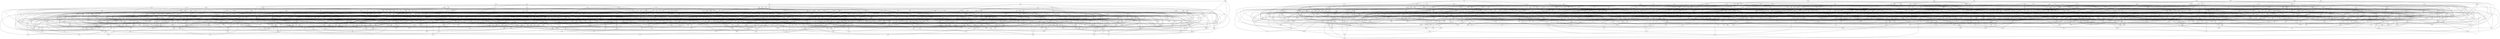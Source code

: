 graph G {
	node [cluster=-1];
	hgm	[cluster=1];
	krj	[cluster=1];
	hgm -- krj;
	psx	[cluster=1];
	hgm -- psx;
	xsl	[cluster=1];
	hgm -- xsl;
	bpt	[cluster=1];
	hgm -- bpt;
	vvm	[cluster=1];
	krj -- vvm;
	zcf	[cluster=1];
	psx -- zcf;
	pnz	[cluster=1];
	xsl -- pnz;
	skd	[cluster=1];
	xsl -- skd;
	jqj	[cluster=1];
	xsl -- jqj;
	pgz	[cluster=2];
	mhs	[cluster=3];
	pgz -- mhs;
	rsb	[cluster=2];
	pgz -- rsb;
	mvk	[cluster=2];
	pgz -- mvk;
	jjz	[cluster=2];
	pgz -- jjz;
	cgn	[cluster=3];
	mhs -- cgn;
	rcx	[cluster=3];
	mhs -- rcx;
	xzc	[cluster=2];
	mhs -- xzc;
	sjk	[cluster=2];
	rsb -- sjk;
	mpr	[cluster=2];
	rsb -- mpr;
	mvk -- rsb;
	llz	[cluster=3];
	mvk -- llz;
	czt	[cluster=2];
	jjz -- czt;
	ckf	[cluster=1];
	nmv	[cluster=1];
	ckf -- nmv;
	mvc	[cluster=1];
	ckf -- mvc;
	tpx	[cluster=1];
	nmv -- tpx;
	qhd	[cluster=2];
	fgp	[cluster=2];
	qhd -- fgp;
	hmt	[cluster=2];
	qhd -- hmt;
	nvs	[cluster=2];
	qhd -- nvs;
	lxh	[cluster=2];
	fgp -- lxh;
	qpj	[cluster=2];
	fgp -- qpj;
	hmt -- fgp;
	jsc	[cluster=2];
	nvs -- jsc;
	hsz	[cluster=3];
	mjb	[cluster=3];
	hsz -- mjb;
	dtr	[cluster=3];
	hsz -- dtr;
	rkg	[cluster=3];
	hsz -- rkg;
	xct	[cluster=2];
	mjb -- xct;
	crm	[cluster=3];
	mjb -- crm;
	xsh	[cluster=3];
	mjb -- xsh;
	stt	[cluster=3];
	mjb -- stt;
	slf	[cluster=3];
	mjb -- slf;
	xkc	[cluster=3];
	mjb -- xkc;
	mjb -- llz;
	njm	[cluster=2];
	dtr -- njm;
	dqq	[cluster=3];
	dtr -- dqq;
	gtv	[cluster=3];
	rkg -- gtv;
	fsn	[cluster=3];
	rkg -- fsn;
	xjh	[cluster=2];
	rkg -- xjh;
	nrt	[cluster=2];
	krr	[cluster=2];
	nrt -- krr;
	kzj	[cluster=2];
	xkf	[cluster=2];
	kzj -- xkf;
	kzj -- xct;
	pjf	[cluster=2];
	kzj -- pjf;
	nzt	[cluster=2];
	kzj -- nzt;
	rpl	[cluster=2];
	xct -- rpl;
	fpk	[cluster=2];
	xct -- fpk;
	lxz	[cluster=2];
	pjf -- lxz;
	nzt -- hmt;
	zjr	[cluster=3];
	nzt -- zjr;
	crz	[cluster=2];
	nzt -- crz;
	rhj	[cluster=3];
	kck	[cluster=3];
	rhj -- kck;
	phg	[cluster=3];
	hsr	[cluster=3];
	phg -- hsr;
	qcc	[cluster=3];
	phg -- qcc;
	njd	[cluster=3];
	hsr -- njd;
	drp	[cluster=3];
	qcc -- drp;
	knc	[cluster=2];
	knc -- cgn;
	ncc	[cluster=3];
	kjm	[cluster=3];
	ncc -- kjm;
	jmd	[cluster=3];
	ncc -- jmd;
	msc	[cluster=3];
	kjm -- msc;
	rxv	[cluster=2];
	jmd -- rxv;
	djj	[cluster=3];
	jmd -- djj;
	dgg	[cluster=1];
	fxm	[cluster=1];
	dgg -- fxm;
	tnk	[cluster=1];
	fxm -- tnk;
	qkj	[cluster=2];
	lbz	[cluster=2];
	qkj -- lbz;
	gfc	[cluster=2];
	qkj -- gfc;
	ssf	[cluster=2];
	qkj -- ssf;
	tjn	[cluster=2];
	qkj -- tjn;
	qdc	[cluster=2];
	lbz -- qdc;
	xnc	[cluster=2];
	lbz -- xnc;
	bgm	[cluster=2];
	gfc -- bgm;
	vbb	[cluster=2];
	ssf -- vbb;
	ccc	[cluster=1];
	cbs	[cluster=1];
	ccc -- cbs;
	ksm	[cluster=1];
	ccc -- ksm;
	gdb	[cluster=1];
	ccc -- gdb;
	gjx	[cluster=1];
	cbs -- gjx;
	xhk	[cluster=1];
	ksm -- xhk;
	mlz	[cluster=1];
	gdb -- mlz;
	lnj	[cluster=1];
	gdb -- lnj;
	btf	[cluster=2];
	sjx	[cluster=2];
	btf -- sjx;
	sck	[cluster=3];
	btf -- sck;
	ndc	[cluster=2];
	btf -- ndc;
	hgr	[cluster=2];
	btf -- hgr;
	nck	[cluster=3];
	sck -- nck;
	rxg	[cluster=2];
	sck -- rxg;
	xtk	[cluster=3];
	sck -- xtk;
	lrq	[cluster=3];
	sck -- lrq;
	xln	[cluster=2];
	ndc -- xln;
	ssx	[cluster=2];
	ndc -- ssx;
	jvr	[cluster=3];
	ndc -- jvr;
	lnv	[cluster=2];
	hgr -- lnv;
	cbq	[cluster=2];
	hgr -- cbq;
	zrb	[cluster=2];
	hgr -- zrb;
	kxz	[cluster=1];
	fgq	[cluster=1];
	kxz -- fgq;
	hjv	[cluster=1];
	kxz -- hjv;
	hdq	[cluster=1];
	kxz -- hdq;
	ssk	[cluster=1];
	kxz -- ssk;
	bxc	[cluster=1];
	hjv -- bxc;
	pfv	[cluster=1];
	hdq -- pfv;
	pzr	[cluster=1];
	hdq -- pzr;
	mbq	[cluster=1];
	hdq -- mbq;
	gmr	[cluster=1];
	gmr -- mlz;
	rkk	[cluster=1];
	gmr -- rkk;
	ltt	[cluster=1];
	gmr -- ltt;
	qzq	[cluster=1];
	gmr -- qzq;
	fcq	[cluster=1];
	rkk -- fcq;
	mst	[cluster=1];
	rkk -- mst;
	rkk -- jqj;
	dsd	[cluster=1];
	rkk -- dsd;
	bqg	[cluster=1];
	qzq -- bqg;
	kpb	[cluster=2];
	ckp	[cluster=2];
	kpb -- ckp;
	dsj	[cluster=2];
	kpb -- dsj;
	tqh	[cluster=2];
	kpb -- tqh;
	nhv	[cluster=2];
	kpb -- nhv;
	ckp -- xsh;
	fmn	[cluster=2];
	dsj -- fmn;
	dps	[cluster=2];
	dsj -- dps;
	nhv -- hsr;
	bpr	[cluster=2];
	nhv -- bpr;
	vmk	[cluster=2];
	nhv -- vmk;
	qbm	[cluster=1];
	tkm	[cluster=1];
	qbm -- tkm;
	lrr	[cluster=1];
	qbm -- lrr;
	cpf	[cluster=1];
	lrr -- cpf;
	rbj	[cluster=1];
	qhh	[cluster=1];
	rbj -- qhh;
	mqd	[cluster=1];
	rbj -- mqd;
	zbj	[cluster=1];
	rbj -- zbj;
	dld	[cluster=1];
	rbj -- dld;
	xmc	[cluster=1];
	qhh -- xmc;
	qnx	[cluster=1];
	qhh -- qnx;
	xsp	[cluster=1];
	qhh -- xsp;
	hnz	[cluster=1];
	mqd -- hnz;
	dfg	[cluster=1];
	mqd -- dfg;
	jlz	[cluster=1];
	zbj -- jlz;
	svh	[cluster=1];
	zbj -- svh;
	vgr	[cluster=1];
	dld -- vgr;
	qsf	[cluster=1];
	vvm -- qsf;
	jlv	[cluster=2];
	zct	[cluster=2];
	jlv -- zct;
	lpr	[cluster=3];
	jlv -- lpr;
	prj	[cluster=2];
	jlv -- prj;
	ztc	[cluster=3];
	jlv -- ztc;
	bnq	[cluster=2];
	zct -- bnq;
	qxt	[cluster=2];
	zct -- qxt;
	xhn	[cluster=3];
	lpr -- xhn;
	rtr	[cluster=3];
	lpr -- rtr;
	qkt	[cluster=2];
	prj -- qkt;
	cdk	[cluster=3];
	ztc -- cdk;
	kff	[cluster=2];
	ztc -- kff;
	htm	[cluster=1];
	qhk	[cluster=1];
	htm -- qhk;
	tgf	[cluster=3];
	gst	[cluster=3];
	tgf -- gst;
	tgf -- xhn;
	ppm	[cluster=3];
	tgf -- ppm;
	rfs	[cluster=2];
	rfs -- nrt;
	xxs	[cluster=3];
	rfs -- xxs;
	xxs -- dqq;
	mkt	[cluster=3];
	gvv	[cluster=3];
	mkt -- gvv;
	dtp	[cluster=2];
	mkt -- dtp;
	chh	[cluster=3];
	mkt -- chh;
	vbq	[cluster=3];
	gvv -- vbq;
	qfb	[cluster=3];
	gvv -- qfb;
	cft	[cluster=3];
	gvv -- cft;
	knh	[cluster=2];
	lnv -- knh;
	shf	[cluster=2];
	cbq -- shf;
	cqv	[cluster=2];
	cbq -- cqv;
	qsx	[cluster=2];
	zrb -- qsx;
	mqb	[cluster=1];
	mqb -- mvc;
	tjp	[cluster=1];
	mqb -- tjp;
	fct	[cluster=1];
	mqb -- fct;
	mcv	[cluster=1];
	tjp -- mcv;
	cnq	[cluster=1];
	tjp -- cnq;
	tlt	[cluster=1];
	fct -- tlt;
	qlx	[cluster=1];
	qlx -- tpx;
	qlx -- gjx;
	kcp	[cluster=1];
	qlx -- kcp;
	kcp -- bpt;
	dsr	[cluster=2];
	dmj	[cluster=3];
	dsr -- dmj;
	ntc	[cluster=3];
	dsr -- ntc;
	xdn	[cluster=3];
	dsr -- xdn;
	dmj -- xkf;
	xmq	[cluster=3];
	dmj -- xmq;
	dmj -- vbb;
	bgj	[cluster=3];
	dmj -- bgj;
	zzh	[cluster=3];
	dmj -- zzh;
	vbs	[cluster=3];
	ntc -- vbs;
	crp	[cluster=3];
	ntc -- crp;
	xdn -- ppm;
	cjq	[cluster=3];
	xdn -- cjq;
	sml	[cluster=2];
	xdn -- sml;
	xtv	[cluster=3];
	jgn	[cluster=3];
	xtv -- jgn;
	zpk	[cluster=3];
	xtv -- zpk;
	trz	[cluster=3];
	trz -- xhn;
	qqr	[cluster=3];
	trz -- qqr;
	lhr	[cluster=2];
	trz -- lhr;
	mcd	[cluster=2];
	qqr -- mcd;
	hrt	[cluster=3];
	qqr -- hrt;
	lhr -- sjk;
	ptb	[cluster=2];
	lhr -- ptb;
	xmq -- rhj;
	dvh	[cluster=1];
	jtt	[cluster=1];
	dvh -- jtt;
	pvq	[cluster=1];
	dvh -- pvq;
	hmj	[cluster=1];
	jtt -- hmj;
	ghr	[cluster=2];
	ghr -- xct;
	rcc	[cluster=2];
	ghr -- rcc;
	ghr -- czt;
	mlq	[cluster=2];
	ghr -- mlq;
	vtr	[cluster=2];
	rcc -- vtr;
	tjh	[cluster=3];
	rcc -- tjh;
	czt -- ptb;
	mlq -- rcc;
	ppr	[cluster=2];
	mlq -- ppr;
	vnb	[cluster=2];
	mlq -- vnb;
	bbd	[cluster=1];
	sfm	[cluster=1];
	bbd -- sfm;
	lzr	[cluster=1];
	bbd -- lzr;
	cqq	[cluster=1];
	bbd -- cqq;
	tgv	[cluster=1];
	sfm -- tgv;
	zhd	[cluster=1];
	sfm -- zhd;
	sbc	[cluster=1];
	lzr -- sbc;
	sxr	[cluster=3];
	snl	[cluster=2];
	sxr -- snl;
	jtv	[cluster=3];
	sxr -- jtv;
	ngn	[cluster=3];
	jtv -- ngn;
	jtv -- qkt;
	kcq	[cluster=3];
	jtv -- kcq;
	cxk	[cluster=2];
	cxk -- lnv;
	cxk -- vbb;
	cxk -- qdc;
	ljf	[cluster=2];
	cxk -- ljf;
	rzk	[cluster=2];
	cxk -- rzk;
	jxr	[cluster=2];
	ljf -- jxr;
	vql	[cluster=3];
	ljf -- vql;
	mrv	[cluster=2];
	rzk -- mrv;
	clb	[cluster=2];
	shf -- clb;
	jkj	[cluster=2];
	cqv -- jkj;
	svp	[cluster=2];
	nmm	[cluster=3];
	svp -- nmm;
	lzc	[cluster=3];
	svp -- lzc;
	plz	[cluster=3];
	svp -- plz;
	znx	[cluster=3];
	nmm -- znx;
	bkm	[cluster=3];
	nmm -- bkm;
	xrl	[cluster=2];
	nmm -- xrl;
	lzc -- trz;
	xbn	[cluster=1];
	rsl	[cluster=1];
	xbn -- rsl;
	qnh	[cluster=1];
	xbn -- qnh;
	bsd	[cluster=2];
	bsd -- cgn;
	gtt	[cluster=3];
	gtt -- hmt;
	zrk	[cluster=3];
	ckv	[cluster=3];
	zrk -- ckv;
	gds	[cluster=1];
	hdh	[cluster=1];
	gds -- hdh;
	qst	[cluster=1];
	hdh -- qst;
	ncx	[cluster=3];
	nlk	[cluster=3];
	ncx -- nlk;
	qhf	[cluster=3];
	nck -- qhf;
	qcf	[cluster=2];
	qcf -- gst;
	kgq	[cluster=2];
	qcf -- kgq;
	kgq -- dqq;
	mdc	[cluster=1];
	mdf	[cluster=1];
	mdc -- mdf;
	bvb	[cluster=1];
	mdc -- bvb;
	rgp	[cluster=1];
	mdf -- rgp;
	bvb -- qsf;
	ppb	[cluster=1];
	nrg	[cluster=1];
	ppb -- nrg;
	txc	[cluster=1];
	ppb -- txc;
	znd	[cluster=1];
	ppb -- znd;
	vlm	[cluster=1];
	ppb -- vlm;
	hkr	[cluster=1];
	nrg -- hkr;
	bcx	[cluster=1];
	nrg -- bcx;
	jnh	[cluster=1];
	nrg -- jnh;
	znd -- ksm;
	jcp	[cluster=1];
	znd -- jcp;
	gml	[cluster=1];
	znd -- gml;
	hmh	[cluster=1];
	vlm -- hmh;
	vcq	[cluster=1];
	vlm -- vcq;
	vhm	[cluster=1];
	vlm -- vhm;
	zng	[cluster=2];
	rxg -- zng;
	rxg -- msc;
	pmk	[cluster=2];
	rxg -- pmk;
	xcf	[cluster=3];
	msc -- xcf;
	dpr	[cluster=3];
	msc -- dpr;
	pmk -- zrb;
	cbj	[cluster=2];
	pmk -- cbj;
	xdm	[cluster=2];
	pmk -- xdm;
	rxk	[cluster=3];
	dgc	[cluster=3];
	rxk -- dgc;
	qmr	[cluster=3];
	rxk -- qmr;
	rxk -- cbj;
	snv	[cluster=3];
	dgc -- snv;
	nrm	[cluster=2];
	qmr -- nrm;
	vqf	[cluster=2];
	qmr -- vqf;
	cbj -- ckp;
	cdt	[cluster=1];
	mcm	[cluster=1];
	cdt -- mcm;
	vhc	[cluster=1];
	cdt -- vhc;
	drb	[cluster=1];
	cdt -- drb;
	mrm	[cluster=1];
	cdt -- mrm;
	mcm -- xbn;
	rpt	[cluster=1];
	mcm -- rpt;
	qjr	[cluster=1];
	mcm -- qjr;
	mmf	[cluster=1];
	vhc -- mmf;
	bdn	[cluster=1];
	mrm -- bdn;
	pmt	[cluster=1];
	mrm -- pmt;
	cdq	[cluster=1];
	mrm -- cdq;
	zqm	[cluster=2];
	zgs	[cluster=2];
	zqm -- zgs;
	gvr	[cluster=2];
	zqm -- gvr;
	bnd	[cluster=2];
	zqm -- bnd;
	zqm -- clb;
	djn	[cluster=2];
	zgs -- djn;
	xzv	[cluster=2];
	zgs -- xzv;
	djm	[cluster=2];
	zgs -- djm;
	bnd -- jgn;
	bnd -- ckv;
	njh	[cluster=3];
	rdk	[cluster=2];
	njh -- rdk;
	qbd	[cluster=3];
	njh -- qbd;
	rdk -- pjf;
	rdk -- kck;
	qlt	[cluster=2];
	rdk -- qlt;
	lgq	[cluster=2];
	qbd -- lgq;
	qbd -- dqq;
	ktn	[cluster=1];
	fpm	[cluster=1];
	ktn -- fpm;
	vrp	[cluster=1];
	dch	[cluster=1];
	vrp -- dch;
	vrp -- cpf;
	prn	[cluster=1];
	vrp -- prn;
	xcz	[cluster=1];
	vrp -- xcz;
	dch -- krj;
	gqh	[cluster=1];
	cpf -- gqh;
	xcz -- skd;
	zrj	[cluster=1];
	xcz -- zrj;
	jdp	[cluster=2];
	jdp -- jjz;
	jdp -- rhj;
	hsx	[cluster=3];
	jdp -- hsx;
	sbh	[cluster=2];
	jdp -- sbh;
	jxj	[cluster=2];
	jdp -- jxj;
	nlx	[cluster=2];
	jdp -- nlx;
	cmb	[cluster=3];
	hsx -- cmb;
	sbh -- bpr;
	bbh	[cluster=2];
	sbh -- bbh;
	nlx -- dgc;
	nlx -- jsc;
	tfm	[cluster=3];
	lvz	[cluster=3];
	tfm -- lvz;
	lkl	[cluster=3];
	lkl -- rdk;
	bzk	[cluster=3];
	lkl -- bzk;
	nzm	[cluster=2];
	lkl -- nzm;
	krc	[cluster=3];
	bzk -- krc;
	nzm -- qxt;
	gng	[cluster=3];
	nzm -- gng;
	jsc -- xln;
	pgl	[cluster=1];
	kql	[cluster=1];
	pgl -- kql;
	plh	[cluster=1];
	pgl -- plh;
	ctn	[cluster=1];
	pgl -- ctn;
	nsg	[cluster=1];
	pgl -- nsg;
	kql -- rkk;
	qps	[cluster=1];
	kql -- qps;
	plh -- zhd;
	qzh	[cluster=1];
	ctn -- qzh;
	ctn -- lnj;
	qnp	[cluster=1];
	nsg -- qnp;
	ksn	[cluster=1];
	nsg -- ksn;
	nsg -- dsd;
	hck	[cluster=1];
	nsg -- hck;
	ndl	[cluster=1];
	ndl -- fcq;
	fqz	[cluster=1];
	ndl -- fqz;
	nqn	[cluster=3];
	bpl	[cluster=3];
	nqn -- bpl;
	bmj	[cluster=2];
	nqn -- bmj;
	rdm	[cluster=2];
	nqn -- rdm;
	fhx	[cluster=2];
	bpl -- fhx;
	dvg	[cluster=2];
	bpl -- dvg;
	bmj -- ljf;
	xgj	[cluster=2];
	bmj -- xgj;
	rdm -- fpk;
	bpg	[cluster=2];
	rdm -- bpg;
	jtf	[cluster=1];
	jtf -- vgr;
	jtf -- hmj;
	lhz	[cluster=1];
	vgr -- lhz;
	hmz	[cluster=1];
	xtq	[cluster=1];
	hmz -- xtq;
	bmd	[cluster=1];
	hmz -- bmd;
	bmd -- cqq;
	bfz	[cluster=1];
	bmd -- bfz;
	bhm	[cluster=3];
	bhm -- jmd;
	hst	[cluster=2];
	bhm -- hst;
	dvd	[cluster=3];
	bhm -- dvd;
	lqj	[cluster=2];
	hst -- lqj;
	dvd -- hrt;
	frs	[cluster=2];
	dvd -- frs;
	jpc	[cluster=1];
	jzk	[cluster=1];
	jpc -- jzk;
	zvs	[cluster=1];
	jpc -- zvs;
	cfg	[cluster=1];
	jzk -- cfg;
	nmh	[cluster=1];
	zvs -- nmh;
	qtv	[cluster=1];
	zvs -- qtv;
	kzs	[cluster=1];
	zvs -- kzs;
	vzq	[cluster=1];
	zvs -- vzq;
	krq	[cluster=1];
	krq -- mst;
	lqx	[cluster=1];
	krq -- lqx;
	vtq	[cluster=1];
	mst -- vtq;
	kbx	[cluster=1];
	tbs	[cluster=1];
	kbx -- tbs;
	lfx	[cluster=1];
	rnm	[cluster=1];
	lfx -- rnm;
	lrn	[cluster=1];
	lfx -- lrn;
	cbb	[cluster=2];
	cbb -- nvs;
	msh	[cluster=2];
	msh -- nzm;
	msh -- lgq;
	txb	[cluster=2];
	msh -- txb;
	msh -- bnq;
	xgf	[cluster=2];
	txb -- xgf;
	bdl	[cluster=2];
	txb -- bdl;
	hxm	[cluster=1];
	vnr	[cluster=1];
	hxm -- vnr;
	jxr -- sjx;
	bsk	[cluster=2];
	jxr -- bsk;
	lmc	[cluster=3];
	vql -- lmc;
	sdx	[cluster=1];
	sdx -- txc;
	xkp	[cluster=2];
	xkp -- gfc;
	xkp -- xcf;
	btq	[cluster=2];
	xkp -- btq;
	dmx	[cluster=2];
	xkp -- dmx;
	jpp	[cluster=3];
	xkp -- jpp;
	vzp	[cluster=3];
	btq -- vzp;
	kzz	[cluster=2];
	dmx -- kzz;
	dmx -- sjk;
	spl	[cluster=1];
	kvn	[cluster=1];
	spl -- kvn;
	fzf	[cluster=1];
	spl -- fzf;
	bqz	[cluster=1];
	spl -- bqz;
	tcm	[cluster=1];
	spl -- tcm;
	kvn -- hmj;
	bqz -- gjx;
	dqg	[cluster=1];
	bqz -- dqg;
	vvt	[cluster=1];
	bqz -- vvt;
	dpk	[cluster=1];
	tcm -- dpk;
	xqh	[cluster=1];
	tcm -- xqh;
	fbc	[cluster=2];
	fbc -- ztc;
	fbc -- bnd;
	zgl	[cluster=2];
	fbc -- zgl;
	fbc -- crm;
	svx	[cluster=3];
	fbc -- svx;
	nrc	[cluster=2];
	fbc -- nrc;
	mrk	[cluster=2];
	fbc -- mrk;
	dzq	[cluster=3];
	crm -- dzq;
	mkb	[cluster=3];
	crm -- mkb;
	nxk	[cluster=3];
	svx -- nxk;
	khc	[cluster=3];
	svx -- khc;
	nrc -- mrk;
	grc	[cluster=2];
	nrc -- grc;
	zdx	[cluster=1];
	dlj	[cluster=1];
	zdx -- dlj;
	njv	[cluster=1];
	dlj -- njv;
	dlj -- rgp;
	bbz	[cluster=3];
	bbz -- plz;
	kgb	[cluster=2];
	bbz -- kgb;
	czq	[cluster=3];
	bbz -- czq;
	kgb -- kck;
	kgb -- lgq;
	mmb	[cluster=3];
	czq -- mmb;
	pnz -- tjp;
	nvb	[cluster=1];
	pnz -- nvb;
	nvb -- vvm;
	nzz	[cluster=1];
	nvb -- nzz;
	jhn	[cluster=3];
	kds	[cluster=3];
	jhn -- kds;
	kqr	[cluster=2];
	jhn -- kqr;
	pvm	[cluster=3];
	kds -- pvm;
	zzb	[cluster=2];
	kqr -- zzb;
	hss	[cluster=2];
	fth	[cluster=2];
	hss -- fth;
	mmr	[cluster=2];
	hss -- mmr;
	cbc	[cluster=3];
	hss -- cbc;
	dpb	[cluster=2];
	hss -- dpb;
	hss -- nxk;
	mmr -- nrm;
	cbc -- xtv;
	cbc -- qlt;
	hgp	[cluster=2];
	dpb -- hgp;
	vhl	[cluster=1];
	dqg -- vhl;
	rqv	[cluster=1];
	dqg -- rqv;
	tlp	[cluster=1];
	rqv -- tlp;
	lhz -- rqv;
	jjv	[cluster=1];
	lhz -- jjv;
	sbr	[cluster=3];
	sbr -- lbz;
	sbr -- trz;
	zxz	[cluster=3];
	sbr -- zxz;
	vsg	[cluster=2];
	sbr -- vsg;
	zxz -- rxk;
	qxx	[cluster=2];
	zxz -- qxx;
	pzt	[cluster=3];
	zxz -- pzt;
	vsg -- zng;
	gzc	[cluster=2];
	vsg -- gzc;
	mft	[cluster=2];
	vsg -- mft;
	smf	[cluster=3];
	smf -- rdk;
	rvm	[cluster=3];
	smf -- rvm;
	qhl	[cluster=3];
	smf -- qhl;
	mlf	[cluster=3];
	smf -- mlf;
	kmt	[cluster=3];
	rvm -- kmt;
	qhl -- pvm;
	mlf -- mhs;
	xqg	[cluster=3];
	mlf -- xqg;
	xqk	[cluster=2];
	mlf -- xqk;
	rfn	[cluster=2];
	znx -- rfn;
	znx -- mrv;
	skl	[cluster=1];
	skl -- lzr;
	klt	[cluster=1];
	skl -- klt;
	vmc	[cluster=1];
	skl -- vmc;
	hts	[cluster=1];
	skl -- hts;
	vmc -- kzs;
	vmc -- rpt;
	qfm	[cluster=1];
	hts -- qfm;
	xzz	[cluster=3];
	dlz	[cluster=3];
	xzz -- dlz;
	bqs	[cluster=3];
	xzz -- bqs;
	nvj	[cluster=2];
	xzz -- nvj;
	vpl	[cluster=2];
	xzz -- vpl;
	bpx	[cluster=2];
	xzz -- bpx;
	fqs	[cluster=3];
	xzz -- fqs;
	sqj	[cluster=3];
	xzz -- sqj;
	dlz -- qhf;
	dlz -- xqk;
	dlz -- djj;
	bqs -- dsj;
	pnc	[cluster=3];
	bqs -- pnc;
	mjg	[cluster=2];
	bqs -- mjg;
	ccs	[cluster=2];
	nvj -- ccs;
	rmg	[cluster=2];
	nvj -- rmg;
	dnz	[cluster=2];
	vpl -- dnz;
	fbh	[cluster=3];
	vpl -- fbh;
	hpc	[cluster=2];
	vpl -- hpc;
	bnk	[cluster=2];
	bpx -- bnk;
	xrq	[cluster=3];
	fqs -- xrq;
	mfc	[cluster=3];
	fqs -- mfc;
	dcc	[cluster=3];
	fqs -- dcc;
	sqj -- bqs;
	sqj -- rcx;
	sbg	[cluster=3];
	sbg -- sxr;
	fvf	[cluster=3];
	sbg -- fvf;
	jsk	[cluster=3];
	sbg -- jsk;
	zvv	[cluster=3];
	sbg -- zvv;
	zbz	[cluster=3];
	fvf -- zbz;
	rgl	[cluster=3];
	zvv -- rgl;
	ngn -- czt;
	fhm	[cluster=1];
	fhm -- vhc;
	hkk	[cluster=1];
	fhm -- hkk;
	smr	[cluster=1];
	fhm -- smr;
	hkk -- mlz;
	hkk -- kcp;
	qql	[cluster=1];
	hkk -- qql;
	smr -- ssk;
	khp	[cluster=1];
	pxm	[cluster=1];
	khp -- pxm;
	bkj	[cluster=1];
	khp -- bkj;
	glc	[cluster=1];
	khp -- glc;
	cvz	[cluster=1];
	khp -- cvz;
	lcb	[cluster=1];
	bkj -- lcb;
	ptk	[cluster=1];
	glc -- ptk;
	njb	[cluster=1];
	cvz -- njb;
	tks	[cluster=1];
	xnf	[cluster=1];
	tks -- xnf;
	fgl	[cluster=3];
	fgl -- jhn;
	qxt -- gzc;
	fsb	[cluster=3];
	gng -- fsb;
	gng -- tjh;
	gpm	[cluster=1];
	gpm -- fcq;
	llj	[cluster=1];
	gpm -- llj;
	gpm -- hmh;
	ckx	[cluster=3];
	ckx -- hsr;
	ckx -- cmb;
	ncn	[cluster=3];
	ckx -- ncn;
	ckx -- krc;
	rpd	[cluster=2];
	cmb -- rpd;
	ncn -- jpp;
	ncn -- zzh;
	rvs	[cluster=2];
	ncn -- rvs;
	lrh	[cluster=1];
	ssd	[cluster=1];
	lrh -- ssd;
	qpn	[cluster=1];
	qpn -- vnr;
	vvv	[cluster=1];
	tgb	[cluster=1];
	vvv -- tgb;
	tmm	[cluster=1];
	vvv -- tmm;
	rfc	[cluster=1];
	vvv -- rfc;
	vvv -- tlt;
	xtj	[cluster=1];
	vvv -- xtj;
	lsv	[cluster=1];
	vvv -- lsv;
	vrh	[cluster=1];
	tmm -- vrh;
	htt	[cluster=1];
	tmm -- htt;
	zzk	[cluster=1];
	tmm -- zzk;
	zps	[cluster=1];
	xtj -- zps;
	nrl	[cluster=1];
	lsv -- nrl;
	rzq	[cluster=1];
	lsv -- rzq;
	tdt	[cluster=3];
	tdt -- vql;
	bvr	[cluster=3];
	tdt -- bvr;
	gnt	[cluster=2];
	tdt -- gnt;
	bvr -- mmb;
	qxx -- krr;
	pvb	[cluster=1];
	dmh	[cluster=1];
	pvb -- dmh;
	ths	[cluster=1];
	pvb -- ths;
	msg	[cluster=1];
	pvb -- msg;
	hgq	[cluster=1];
	pvb -- hgq;
	ths -- kzs;
	dpl	[cluster=1];
	ths -- dpl;
	gxx	[cluster=1];
	ths -- gxx;
	mth	[cluster=1];
	msg -- mth;
	hgq -- jqj;
	qst -- vcq;
	vzp -- knc;
	xjn	[cluster=1];
	xjn -- gds;
	mjf	[cluster=2];
	nxz	[cluster=2];
	mjf -- nxz;
	njc	[cluster=3];
	njc -- bhm;
	gpt	[cluster=3];
	njc -- gpt;
	ghh	[cluster=3];
	njc -- ghh;
	gpt -- cft;
	dtg	[cluster=2];
	gpt -- dtg;
	qqk	[cluster=3];
	gpt -- qqk;
	ghh -- jsk;
	gmc	[cluster=2];
	gmc -- mcd;
	trp	[cluster=2];
	gmc -- trp;
	vxv	[cluster=2];
	gmc -- vxv;
	vxv -- lxh;
	rxx	[cluster=3];
	rxx -- ncn;
	zbc	[cluster=3];
	rxx -- zbc;
	rxc	[cluster=3];
	rxx -- rxc;
	zbc -- njd;
	rlc	[cluster=3];
	rxc -- rlc;
	bdd	[cluster=3];
	rxc -- bdd;
	hkr -- zps;
	bcx -- pzr;
	cnn	[cluster=1];
	bcx -- cnn;
	hxt	[cluster=1];
	hxt -- tks;
	rtp	[cluster=1];
	hxt -- rtp;
	dkn	[cluster=1];
	hxt -- dkn;
	sbn	[cluster=1];
	hxt -- sbn;
	zjb	[cluster=1];
	hxt -- zjb;
	rtp -- zrj;
	lnq	[cluster=1];
	rtp -- lnq;
	lht	[cluster=1];
	dkn -- lht;
	sbn -- kcp;
	sbn -- hmh;
	zjb -- ssd;
	zmq	[cluster=1];
	zjb -- zmq;
	cph	[cluster=1];
	zjb -- cph;
	mjx	[cluster=1];
	mjx -- tgb;
	jvf	[cluster=1];
	jvf -- bxc;
	cnx	[cluster=2];
	cnx -- gvr;
	cnq -- dpl;
	zlm	[cluster=1];
	cnq -- zlm;
	qch	[cluster=1];
	sbz	[cluster=1];
	qch -- sbz;
	vgz	[cluster=1];
	qch -- vgz;
	pcb	[cluster=1];
	qch -- pcb;
	cdf	[cluster=1];
	pcb -- cdf;
	fcp	[cluster=1];
	nxv	[cluster=1];
	fcp -- nxv;
	vfq	[cluster=1];
	fcp -- vfq;
	pfl	[cluster=1];
	fcp -- pfl;
	rhc	[cluster=1];
	nxv -- rhc;
	vxh	[cluster=1];
	nxv -- vxh;
	vqr	[cluster=1];
	nxv -- vqr;
	lnx	[cluster=1];
	nxv -- lnx;
	vfq -- bqg;
	ncj	[cluster=1];
	vfq -- ncj;
	txj	[cluster=1];
	pfl -- txj;
	pfl -- qql;
	pfl -- sbc;
	pfl -- jlz;
	zxj	[cluster=2];
	zxj -- mjf;
	hrj	[cluster=2];
	zxj -- hrj;
	zxj -- gzc;
	rkl	[cluster=2];
	zxj -- rkl;
	mbs	[cluster=3];
	zxj -- mbs;
	hrj -- xzc;
	mbs -- mkb;
	hnd	[cluster=3];
	hnd -- vxv;
	hnd -- mbs;
	rfm	[cluster=3];
	hnd -- rfm;
	fhn	[cluster=3];
	hnd -- fhn;
	hfq	[cluster=3];
	fhn -- hfq;
	fhn -- khc;
	snn	[cluster=1];
	snn -- vvm;
	xns	[cluster=1];
	snn -- xns;
	xzx	[cluster=1];
	snn -- xzx;
	vpm	[cluster=1];
	snn -- vpm;
	bcv	[cluster=1];
	snn -- bcv;
	xns -- rnm;
	xns -- vgz;
	ttr	[cluster=1];
	xns -- ttr;
	nnb	[cluster=1];
	vpm -- nnb;
	bcv -- tks;
	gbq	[cluster=1];
	gbq -- hnz;
	bzd	[cluster=1];
	gbq -- bzd;
	rps	[cluster=1];
	gbq -- rps;
	hnz -- vgz;
	chx	[cluster=1];
	bzd -- chx;
	bzd -- qnx;
	rps -- gjx;
	khb	[cluster=1];
	rps -- khb;
	gss	[cluster=1];
	rps -- gss;
	fjn	[cluster=2];
	fjn -- cbb;
	vqq	[cluster=2];
	fjn -- vqq;
	dtx	[cluster=2];
	fjn -- dtx;
	fsg	[cluster=3];
	fjn -- fsg;
	vqq -- zqm;
	psr	[cluster=2];
	vqq -- psr;
	dtx -- mft;
	dtx -- bbh;
	gzt	[cluster=2];
	dtx -- gzt;
	dxf	[cluster=3];
	dxf -- lxz;
	dxf -- snv;
	bhc	[cluster=1];
	bhc -- bbd;
	shr	[cluster=1];
	bhc -- shr;
	lpf	[cluster=1];
	bhc -- lpf;
	lpf -- xtq;
	lpf -- sdx;
	kzn	[cluster=2];
	sxm	[cluster=2];
	kzn -- sxm;
	kzn -- dnz;
	gtq	[cluster=2];
	kzn -- gtq;
	dnz -- prj;
	hgp -- ppm;
	rks	[cluster=3];
	rks -- hfq;
	rks -- fsb;
	dhb	[cluster=2];
	rks -- dhb;
	vzt	[cluster=3];
	fsb -- vzt;
	dhb -- tjn;
	dhb -- lnv;
	xvr	[cluster=1];
	xvr -- mdc;
	thn	[cluster=1];
	xvr -- thn;
	xhs	[cluster=1];
	xvr -- xhs;
	nmr	[cluster=1];
	xvr -- nmr;
	zgt	[cluster=1];
	thn -- zgt;
	qmm	[cluster=1];
	xhs -- qmm;
	sxf	[cluster=1];
	nmr -- sxf;
	qll	[cluster=1];
	nmr -- qll;
	bzh	[cluster=1];
	nmr -- bzh;
	hqp	[cluster=2];
	hqp -- lqj;
	zxm	[cluster=2];
	hqp -- zxm;
	lqj -- xnc;
	zmg	[cluster=1];
	zmg -- cqq;
	cxz	[cluster=1];
	zmg -- cxz;
	gcx	[cluster=1];
	zmg -- gcx;
	sxc	[cluster=1];
	cxz -- sxc;
	cxz -- zhd;
	gcx -- txc;
	ccs -- gvr;
	vbp	[cluster=3];
	vbp -- cgn;
	vbp -- plz;
	vdt	[cluster=3];
	vbp -- vdt;
	bhq	[cluster=2];
	vbp -- bhq;
	vdt -- lvz;
	vdt -- xgj;
	mhl	[cluster=2];
	vdt -- mhl;
	vdt -- crz;
	ggj	[cluster=3];
	vdt -- ggj;
	bhq -- clb;
	bhq -- kzz;
	sls	[cluster=1];
	sls -- qpn;
	xbl	[cluster=1];
	sls -- xbl;
	sls -- khb;
	xbl -- glc;
	xbl -- vtq;
	ctx	[cluster=1];
	xbl -- ctx;
	str	[cluster=1];
	khb -- str;
	tbj	[cluster=1];
	khb -- tbj;
	nnj	[cluster=1];
	nnj -- plh;
	dmv	[cluster=1];
	dmv -- fqz;
	rbg	[cluster=1];
	dmv -- rbg;
	xgq	[cluster=1];
	dmv -- xgq;
	fnc	[cluster=1];
	dmv -- fnc;
	scr	[cluster=1];
	rbg -- scr;
	rbg -- mmf;
	spx	[cluster=1];
	rbg -- spx;
	bfm	[cluster=1];
	rbg -- bfm;
	xgq -- bpt;
	xgq -- jtt;
	fnc -- lzr;
	fnc -- tgb;
	fnc -- zlm;
	bfr	[cluster=1];
	bfr -- sbz;
	bfr -- zmq;
	xsv	[cluster=1];
	zmq -- xsv;
	vpd	[cluster=2];
	vpd -- sxm;
	vpd -- njm;
	qtx	[cluster=3];
	vpd -- qtx;
	njm -- qxx;
	qtx -- drp;
	zcq	[cluster=2];
	qtx -- zcq;
	scr -- zps;
	fcj	[cluster=3];
	fcj -- rgl;
	fcj -- xgj;
	ddt	[cluster=3];
	fcj -- ddt;
	ddt -- rhj;
	dgx	[cluster=1];
	dgx -- vhl;
	fhg	[cluster=1];
	dgx -- fhg;
	gsx	[cluster=1];
	dgx -- gsx;
	gsx -- kzs;
	vrv	[cluster=3];
	vrv -- gtt;
	vrv -- rks;
	fhp	[cluster=3];
	vrv -- fhp;
	snb	[cluster=2];
	fhp -- snb;
	sgm	[cluster=3];
	fhp -- sgm;
	ttx	[cluster=1];
	ttx -- lfx;
	ttx -- vrh;
	std	[cluster=1];
	ttx -- std;
	mvz	[cluster=1];
	ttx -- mvz;
	vrh -- dmh;
	std -- kbx;
	xtb	[cluster=1];
	std -- xtb;
	ddf	[cluster=1];
	std -- ddf;
	dgt	[cluster=1];
	std -- dgt;
	hgk	[cluster=1];
	hgk -- bqg;
	hgk -- bfr;
	hgk -- xsv;
	kjr	[cluster=1];
	hgk -- kjr;
	tvk	[cluster=1];
	hgk -- tvk;
	kjr -- chx;
	nlf	[cluster=1];
	kjr -- nlf;
	kzq	[cluster=1];
	kjr -- kzq;
	kjr -- xqh;
	czd	[cluster=1];
	tvk -- czd;
	lht -- jzk;
	lht -- vcq;
	nxs	[cluster=1];
	nxs -- gqh;
	kfr	[cluster=1];
	nxs -- kfr;
	qxc	[cluster=1];
	kfr -- qxc;
	xtk -- jsk;
	xtk -- ghh;
	xsh -- rfn;
	stt -- vzp;
	ksj	[cluster=3];
	stt -- ksj;
	slf -- cmb;
	llz -- slf;
	cdk -- krr;
	cdk -- xkf;
	rpd -- bpr;
	qgv	[cluster=1];
	qgv -- lcb;
	gpv	[cluster=1];
	qgv -- gpv;
	gpv -- ktn;
	gpv -- zps;
	cjn	[cluster=2];
	cjn -- dsr;
	cjn -- rlc;
	lsz	[cluster=2];
	cjn -- lsz;
	mtp	[cluster=3];
	cjn -- mtp;
	rlc -- chh;
	rlc -- lvz;
	rlc -- rvm;
	rlc -- zzh;
	lsz -- bvr;
	lsz -- ccs;
	gbz	[cluster=2];
	lsz -- gbz;
	lsz -- xjh;
	ldq	[cluster=3];
	mtp -- ldq;
	vbq -- qcc;
	vbq -- cft;
	zqh	[cluster=3];
	qfb -- zqh;
	qfb -- fbh;
	tjc	[cluster=3];
	qfb -- tjc;
	cft -- grc;
	xdk	[cluster=3];
	xdk -- mft;
	hff	[cluster=3];
	xdk -- hff;
	pxs	[cluster=3];
	xdk -- pxs;
	pxs -- ppm;
	jtk	[cluster=1];
	jtk -- nmh;
	zmk	[cluster=1];
	jtk -- zmk;
	zmk -- ncj;
	vdl	[cluster=1];
	vdl -- fxm;
	gfq	[cluster=1];
	vdl -- gfq;
	vdl -- chx;
	xdf	[cluster=1];
	vdl -- xdf;
	gfq -- lfx;
	chx -- pvq;
	hlz	[cluster=1];
	hlz -- ckf;
	hlz -- ccc;
	hbv	[cluster=1];
	hlz -- hbv;
	lbv	[cluster=1];
	hlz -- lbv;
	lbv -- fcq;
	lbv -- vhl;
	lbv -- xhk;
	qmz	[cluster=3];
	bsg	[cluster=2];
	qmz -- bsg;
	nkt	[cluster=3];
	qmz -- nkt;
	bsg -- jxj;
	bsg -- rxv;
	nbt	[cluster=1];
	nbt -- dgg;
	nbt -- klt;
	nbt -- nrl;
	nbt -- txj;
	nbt -- nlf;
	txj -- lrh;
	jcm	[cluster=1];
	txj -- jcm;
	gmt	[cluster=1];
	txj -- gmt;
	jdn	[cluster=1];
	jdn -- bxc;
	jdn -- mth;
	gms	[cluster=1];
	jdn -- gms;
	gms -- xtj;
	gms -- dpk;
	vjb	[cluster=1];
	vjb -- msg;
	hsh	[cluster=1];
	vjb -- hsh;
	hlq	[cluster=1];
	vjb -- hlq;
	ddd	[cluster=1];
	vjb -- ddd;
	tvz	[cluster=1];
	vjb -- tvz;
	ddd -- dch;
	nxg	[cluster=1];
	ddd -- nxg;
	ddd -- sxc;
	tvz -- xhs;
	tvz -- hlq;
	lqb	[cluster=1];
	tvz -- lqb;
	rbm	[cluster=1];
	rbm -- mmf;
	vrl	[cluster=1];
	rbm -- vrl;
	djl	[cluster=1];
	rbm -- djl;
	rbm -- czd;
	rpx	[cluster=1];
	vrl -- rpx;
	vrl -- ptk;
	djl -- dgx;
	djl -- jcp;
	zdf	[cluster=1];
	djl -- zdf;
	djl -- rpt;
	vpc	[cluster=1];
	jfq	[cluster=1];
	vpc -- jfq;
	vpc -- jcp;
	rhr	[cluster=1];
	vpc -- rhr;
	vpg	[cluster=1];
	vpc -- vpg;
	jfq -- qzq;
	jfq -- zzk;
	mvb	[cluster=1];
	jfq -- mvb;
	dsm	[cluster=1];
	jcp -- dsm;
	rhr -- qps;
	rhr -- xsp;
	vpg -- tvk;
	cqb	[cluster=1];
	vpg -- cqb;
	fng	[cluster=1];
	vpg -- fng;
	lpb	[cluster=1];
	vpg -- lpb;
	qpb	[cluster=2];
	qts	[cluster=3];
	qpb -- qts;
	fbj	[cluster=3];
	qpb -- fbj;
	qts -- sxm;
	zkj	[cluster=1];
	zkj -- mvc;
	zkj -- cpf;
	nbx	[cluster=1];
	zkj -- nbx;
	bzb	[cluster=1];
	zkj -- bzb;
	dln	[cluster=1];
	nbx -- dln;
	bzb -- xtq;
	qql -- vnr;
	mqn	[cluster=1];
	qql -- mqn;
	qdg	[cluster=3];
	srj	[cluster=3];
	qdg -- srj;
	qdg -- psr;
	fvh	[cluster=3];
	qdg -- fvh;
	qsz	[cluster=3];
	qdg -- qsz;
	dnn	[cluster=2];
	qdg -- dnn;
	srj -- hsx;
	srj -- cbb;
	srj -- zbz;
	vmt	[cluster=3];
	psr -- vmt;
	hnc	[cluster=3];
	psr -- hnc;
	dnn -- zxj;
	dnn -- mhl;
	css	[cluster=1];
	css -- mjx;
	tpn	[cluster=1];
	css -- tpn;
	cmf	[cluster=1];
	css -- cmf;
	tpn -- fxm;
	tpn -- jqj;
	cmf -- vrh;
	skd -- jcm;
	hnn	[cluster=1];
	hnn -- bzb;
	gcr	[cluster=1];
	hnn -- gcr;
	hln	[cluster=1];
	hnn -- hln;
	zgk	[cluster=1];
	hnn -- zgk;
	gcr -- cbs;
	gcr -- dkn;
	gcr -- mth;
	hpp	[cluster=1];
	gcr -- hpp;
	hln -- fgq;
	hln -- tvk;
	cls	[cluster=1];
	hln -- cls;
	krm	[cluster=1];
	hln -- krm;
	kqh	[cluster=3];
	kqh -- dxf;
	kqh -- fvh;
	czz	[cluster=2];
	kqh -- czz;
	msn	[cluster=2];
	kqh -- msn;
	czz -- hgp;
	gvm	[cluster=2];
	czz -- gvm;
	tpq	[cluster=2];
	czz -- tpq;
	msn -- mcd;
	mxr	[cluster=2];
	msn -- mxr;
	msn -- mhl;
	hql	[cluster=3];
	hql -- slf;
	vtt	[cluster=3];
	hql -- vtt;
	cnt	[cluster=2];
	cnt -- vxv;
	rqx	[cluster=2];
	cnt -- rqx;
	rqx -- qsx;
	rnd	[cluster=2];
	rqx -- rnd;
	rqx -- rpl;
	qqj	[cluster=1];
	bdn -- qqj;
	pmt -- nmh;
	vlh	[cluster=1];
	pmt -- vlh;
	pmt -- qxc;
	cdq -- spx;
	gbb	[cluster=2];
	gbb -- nrt;
	bsv	[cluster=2];
	gbb -- bsv;
	bsv -- vxv;
	qgz	[cluster=2];
	bsv -- qgz;
	jph	[cluster=2];
	bsv -- jph;
	xrv	[cluster=3];
	xrv -- zbc;
	rcj	[cluster=2];
	xrv -- rcj;
	tpj	[cluster=3];
	xrv -- tpj;
	xrv -- cjq;
	llf	[cluster=2];
	rcj -- llf;
	rcj -- gbz;
	rcj -- qkt;
	bch	[cluster=2];
	rcj -- bch;
	vqs	[cluster=1];
	vqs -- dsm;
	vqs -- str;
	rvv	[cluster=1];
	vqs -- rvv;
	gfb	[cluster=1];
	vqs -- gfb;
	dsm -- hbv;
	str -- fgq;
	str -- zmk;
	rvv -- bxc;
	rvv -- kzs;
	gfb -- qnx;
	zqq	[cluster=3];
	zqq -- zvv;
	zqq -- lmc;
	ccv	[cluster=3];
	lmc -- ccv;
	qbs	[cluster=2];
	qbs -- mmr;
	klv	[cluster=3];
	qbs -- klv;
	jrb	[cluster=2];
	qbs -- jrb;
	txs	[cluster=2];
	qbs -- txs;
	klv -- dgc;
	kgv	[cluster=3];
	klv -- kgv;
	klv -- crp;
	fdj	[cluster=3];
	jrb -- fdj;
	smc	[cluster=2];
	jrb -- smc;
	txs -- snl;
	txs -- rkl;
	bgd	[cluster=2];
	txs -- bgd;
	gcz	[cluster=2];
	snb -- gcz;
	ctp	[cluster=2];
	snb -- ctp;
	gcz -- fmn;
	gcz -- xqg;
	fpq	[cluster=2];
	gcz -- fpq;
	xbz	[cluster=3];
	xbz -- rdk;
	xbz -- qts;
	xbz -- kzz;
	kzz -- zng;
	cph -- rqv;
	pbt	[cluster=2];
	mhl -- pbt;
	dth	[cluster=2];
	dth -- gvr;
	dth -- rpd;
	lfd	[cluster=2];
	dth -- lfd;
	hdk	[cluster=3];
	dth -- hdk;
	zsq	[cluster=2];
	lfd -- zsq;
	hdk -- phg;
	hdk -- mtp;
	vzg	[cluster=3];
	hdk -- vzg;
	gpr	[cluster=1];
	gpr -- drb;
	gpr -- dkn;
	xpj	[cluster=1];
	gpr -- xpj;
	nlz	[cluster=1];
	gpr -- nlz;
	nlz -- fqz;
	nlz -- hlq;
	pqj	[cluster=1];
	pqj -- lht;
	dbz	[cluster=1];
	pqj -- dbz;
	tqc	[cluster=1];
	pqj -- tqc;
	vlf	[cluster=1];
	dbz -- vlf;
	dlk	[cluster=1];
	dbz -- dlk;
	vph	[cluster=1];
	dbz -- vph;
	mff	[cluster=1];
	dbz -- mff;
	vvg	[cluster=1];
	tqc -- vvg;
	ttr -- qtv;
	ttr -- qmm;
	lss	[cluster=1];
	lss -- bkj;
	lss -- vcq;
	zzd	[cluster=1];
	lss -- zzd;
	lss -- mqn;
	fns	[cluster=1];
	zzd -- fns;
	ncf	[cluster=1];
	zzd -- ncf;
	lzk	[cluster=1];
	zzd -- lzk;
	tlg	[cluster=2];
	kxl	[cluster=2];
	tlg -- kxl;
	nml	[cluster=2];
	tlg -- nml;
	zvh	[cluster=2];
	tlg -- zvh;
	kxl -- hrt;
	xjt	[cluster=3];
	kxl -- xjt;
	krl	[cluster=2];
	kxl -- krl;
	nml -- cbj;
	kvj	[cluster=1];
	kvj -- gms;
	mnx	[cluster=1];
	kvj -- mnx;
	rgj	[cluster=1];
	kvj -- rgj;
	kvj -- njv;
	mnx -- tbj;
	kqc	[cluster=1];
	mnx -- kqc;
	zmt	[cluster=1];
	mnx -- zmt;
	rgj -- ltt;
	rgj -- lqx;
	rgj -- dpl;
	gqk	[cluster=1];
	gqk -- rtp;
	ppl	[cluster=1];
	gqk -- ppl;
	ppl -- mjx;
	vvg -- nrl;
	vmj	[cluster=1];
	vmj -- dkn;
	vmj -- zjb;
	vmj -- vrl;
	vmj -- vlf;
	sft	[cluster=1];
	vmj -- sft;
	lnl	[cluster=1];
	vmj -- lnl;
	vlf -- mdf;
	lnl -- pzr;
	llr	[cluster=1];
	lnl -- llr;
	scb	[cluster=2];
	scb -- cqv;
	zmv	[cluster=2];
	scb -- zmv;
	fzz	[cluster=2];
	scb -- fzz;
	vff	[cluster=2];
	scb -- vff;
	zmv -- gtv;
	tdm	[cluster=2];
	zmv -- tdm;
	fzz -- zrb;
	vff -- mxr;
	qlz	[cluster=2];
	vff -- qlz;
	pfz	[cluster=2];
	vff -- pfz;
	mgl	[cluster=2];
	vff -- mgl;
	llf -- xrq;
	qcq	[cluster=1];
	qcq -- cpf;
	qcq -- sft;
	gkh	[cluster=1];
	qcq -- gkh;
	drf	[cluster=3];
	drf -- hsz;
	drf -- xxs;
	drf -- vzt;
	bxl	[cluster=3];
	drf -- bxl;
	mmn	[cluster=3];
	drf -- mmn;
	bxl -- rcx;
	bxl -- khc;
	mmn -- gst;
	zjm	[cluster=1];
	zjm -- nxs;
	zjm -- cph;
	sth	[cluster=1];
	zjm -- sth;
	fbt	[cluster=1];
	sth -- fbt;
	zgj	[cluster=1];
	sth -- zgj;
	nfm	[cluster=1];
	nfm -- qhk;
	nfm -- pgl;
	hvd	[cluster=1];
	nfm -- hvd;
	lmv	[cluster=1];
	nfm -- lmv;
	hvd -- xjn;
	hvd -- pcb;
	lqk	[cluster=1];
	hvd -- lqk;
	slh	[cluster=1];
	hvd -- slh;
	skn	[cluster=1];
	lmv -- skn;
	vgd	[cluster=1];
	lmv -- vgd;
	lrz	[cluster=1];
	lrz -- mcv;
	fql	[cluster=1];
	lrz -- fql;
	hmb	[cluster=2];
	hmb -- dsj;
	hmb -- tqh;
	crg	[cluster=2];
	hmb -- crg;
	tdv	[cluster=2];
	crg -- tdv;
	vcf	[cluster=3];
	zjr -- vcf;
	zjr -- zqh;
	vcf -- zng;
	zqh -- xjt;
	sml -- dtp;
	sml -- qsx;
	tbn	[cluster=2];
	tbn -- sjk;
	cqb -- zmq;
	cqb -- skd;
	fng -- qfm;
	lpb -- hmj;
	lpb -- rtp;
	jcl	[cluster=1];
	jcl -- thn;
	jcl -- dln;
	pxn	[cluster=1];
	jcl -- pxn;
	jcl -- spx;
	gfh	[cluster=1];
	jcl -- gfh;
	pxn -- rvv;
	gfh -- drb;
	rnb	[cluster=1];
	gfh -- rnb;
	gmt -- vhc;
	gmt -- qzh;
	zkr	[cluster=1];
	gmt -- zkr;
	nkv	[cluster=2];
	nkv -- mjf;
	nkv -- nkt;
	bxb	[cluster=2];
	nkv -- bxb;
	bxb -- djn;
	bxb -- tdv;
	tqr	[cluster=2];
	tqr -- kds;
	tqr -- mjf;
	tqr -- gbz;
	tqr -- xnc;
	xnc -- jxj;
	zdh	[cluster=3];
	zdh -- vbb;
	zdh -- sbr;
	zdh -- rks;
	zdh -- fvh;
	ldq -- lpr;
	ldq -- jxr;
	fgc	[cluster=1];
	fgc -- qch;
	fgc -- jtk;
	fjs	[cluster=1];
	fgc -- fjs;
	hxx	[cluster=1];
	fgc -- hxx;
	fjs -- bcx;
	fjs -- jnh;
	fjs -- mvz;
	rzp	[cluster=1];
	fjs -- rzp;
	gbr	[cluster=1];
	fjs -- gbr;
	hxx -- ctn;
	hxx -- cnq;
	ntz	[cluster=1];
	hxx -- ntz;
	bzl	[cluster=2];
	bzl -- njm;
	bzl -- rxv;
	bzl -- knh;
	rxv -- kck;
	knh -- rnd;
	knh -- fpq;
	mtl	[cluster=1];
	mtl -- bzb;
	qgq	[cluster=1];
	mtl -- qgq;
	xxp	[cluster=1];
	mtl -- xxp;
	cfh	[cluster=1];
	mtl -- cfh;
	qgq -- sdx;
	qgq -- vtq;
	qnb	[cluster=1];
	qgq -- qnb;
	tqf	[cluster=1];
	qgq -- tqf;
	xxp -- dlk;
	xxp -- zmt;
	glq	[cluster=1];
	xxp -- glq;
	cfh -- ssd;
	cfh -- qch;
	cfh -- dpk;
	cqr	[cluster=1];
	cfh -- cqr;
	qvv	[cluster=1];
	qvv -- ltt;
	qvv -- vhl;
	ntz -- tqf;
	bdd -- tfm;
	vtc	[cluster=3];
	bdd -- vtc;
	mhr	[cluster=2];
	mhr -- nlx;
	mhr -- mxr;
	fkt	[cluster=2];
	mhr -- fkt;
	qpt	[cluster=2];
	mhr -- qpt;
	dqd	[cluster=2];
	mhr -- dqd;
	mhr -- bkm;
	fkt -- zrb;
	fkt -- gnt;
	qpt -- tdm;
	dqd -- qkt;
	bkm -- kgq;
	bqf	[cluster=3];
	bqf -- njh;
	bqf -- czq;
	sdq	[cluster=3];
	bqf -- sdq;
	xjk	[cluster=3];
	bqf -- xjk;
	sdq -- nzm;
	sdq -- dpr;
	fvz	[cluster=3];
	sdq -- fvz;
	xjk -- qdc;
	xjk -- nxz;
	xjk -- vtt;
	xjk -- zsq;
	cqr -- mqn;
	cqr -- htt;
	xqk -- tjn;
	xqk -- mxr;
	gxz	[cluster=2];
	xqk -- gxz;
	sks	[cluster=1];
	sks -- vrp;
	sks -- lpf;
	sks -- czd;
	sks -- rpx;
	rpx -- tlp;
	zgd	[cluster=1];
	rpx -- zgd;
	jmh	[cluster=1];
	jmh -- ctn;
	jmh -- mst;
	tkd	[cluster=1];
	jmh -- tkd;
	gdq	[cluster=1];
	jmh -- gdq;
	tkd -- nmh;
	tkd -- vxh;
	dng	[cluster=1];
	tkd -- dng;
	gdq -- mlz;
	fjk	[cluster=1];
	fjk -- fxm;
	hqd	[cluster=1];
	fjk -- hqd;
	fjk -- tbj;
	vgj	[cluster=1];
	hqd -- vgj;
	hqd -- zgt;
	mxp	[cluster=1];
	qtv -- mxp;
	kxj	[cluster=1];
	kxj -- vrh;
	kxj -- ttr;
	hmf	[cluster=1];
	kxj -- hmf;
	kxj -- rhc;
	hmf -- krj;
	hmf -- qhk;
	hmf -- njb;
	rhc -- gfb;
	czs	[cluster=1];
	czs -- gds;
	czs -- dlk;
	ntg	[cluster=1];
	czs -- ntg;
	cfv	[cluster=1];
	ntg -- cfv;
	chk	[cluster=1];
	chk -- drb;
	chk -- kvn;
	chk -- tqc;
	xmk	[cluster=1];
	chk -- xmk;
	xmk -- xhk;
	xmk -- zgd;
	mxt	[cluster=1];
	xmk -- mxt;
	bpr -- xsh;
	nct	[cluster=1];
	fzq	[cluster=1];
	nct -- fzq;
	bnp	[cluster=1];
	nct -- bnp;
	fzq -- fbt;
	zjp	[cluster=1];
	zjp -- xcz;
	zjp -- hxt;
	zjp -- xdf;
	xtb -- pvq;
	xtb -- pnz;
	zfm	[cluster=1];
	xtb -- zfm;
	lvb	[cluster=1];
	xtb -- lvb;
	lvb -- xtq;
	dvn	[cluster=1];
	lvb -- dvn;
	zfz	[cluster=2];
	zfz -- fsb;
	zfz -- lfd;
	mkj	[cluster=2];
	zfz -- mkj;
	mkj -- tpq;
	tpk	[cluster=3];
	tpk -- mjb;
	nqd	[cluster=3];
	tpk -- nqd;
	kxp	[cluster=3];
	tpk -- kxp;
	tpk -- fvz;
	nqd -- kjm;
	ksv	[cluster=3];
	nqd -- ksv;
	kxp -- ppm;
	kxp -- xrq;
	ssm	[cluster=3];
	kxp -- ssm;
	fvz -- dzq;
	fxb	[cluster=1];
	fxb -- gpm;
	csh	[cluster=1];
	fxb -- csh;
	nsx	[cluster=1];
	fxb -- nsx;
	blc	[cluster=1];
	fxb -- blc;
	fxb -- pfv;
	csh -- hkr;
	csh -- sbc;
	zgv	[cluster=1];
	nsx -- zgv;
	nsx -- cnn;
	blc -- qhk;
	blc -- nbx;
	blc -- cls;
	pfv -- vvv;
	pfv -- tkd;
	nnv	[cluster=1];
	nnv -- vlm;
	nnv -- rnm;
	nnv -- hkr;
	ktc	[cluster=1];
	nnv -- ktc;
	ktc -- qzh;
	ktc -- nnj;
	xsq	[cluster=3];
	pgp	[cluster=3];
	xsq -- pgp;
	lnp	[cluster=3];
	xsq -- lnp;
	cvm	[cluster=3];
	xsq -- cvm;
	xsq -- qsx;
	knx	[cluster=3];
	xsq -- knx;
	pgp -- xbz;
	pgp -- zsq;
	lnp -- rpd;
	cvm -- dpb;
	cvm -- nxk;
	cvm -- znx;
	cvm -- rgl;
	xgc	[cluster=3];
	cvm -- xgc;
	pxv	[cluster=3];
	cvm -- pxv;
	knx -- gtt;
	knx -- bvr;
	knx -- qts;
	ctk	[cluster=1];
	ctk -- ssk;
	ctk -- zvs;
	nkp	[cluster=1];
	nkp -- tgv;
	nkp -- cfv;
	xxt	[cluster=1];
	nkp -- xxt;
	tgv -- hsh;
	mnc	[cluster=1];
	tgv -- mnc;
	cfv -- zgj;
	xxt -- sft;
	phs	[cluster=1];
	xxt -- phs;
	xxt -- cnn;
	fhx -- hff;
	fhx -- gbz;
	hcv	[cluster=1];
	hcv -- sfm;
	hcv -- jmh;
	fmz	[cluster=1];
	hcv -- fmz;
	fmz -- psx;
	fmz -- zjm;
	cgt	[cluster=1];
	fmz -- cgt;
	cqt	[cluster=3];
	cqt -- zbc;
	cqt -- xgj;
	xkl	[cluster=2];
	cqt -- xkl;
	xkl -- qkt;
	xkl -- bdl;
	pkn	[cluster=2];
	pkn -- jhn;
	pkn -- gzc;
	bxs	[cluster=2];
	pkn -- bxs;
	fdc	[cluster=3];
	pkn -- fdc;
	snp	[cluster=2];
	bxs -- snp;
	fdc -- xcf;
	fdc -- xbz;
	pnc -- ghh;
	pnc -- rcx;
	plk	[cluster=3];
	plk -- hff;
	fkf	[cluster=3];
	plk -- fkf;
	fkf -- bxl;
	ffc	[cluster=2];
	ffc -- zxm;
	ffc -- vzt;
	gxz -- rzk;
	qvx	[cluster=2];
	gxz -- qvx;
	qvx -- qxx;
	mpr -- lxz;
	nhd	[cluster=2];
	nhd -- mrv;
	nhd -- xln;
	xps	[cluster=3];
	xps -- lvz;
	xps -- fsg;
	krg	[cluster=3];
	xps -- krg;
	drh	[cluster=3];
	kjn	[cluster=3];
	drh -- kjn;
	qkn	[cluster=3];
	drh -- qkn;
	gmm	[cluster=3];
	drh -- gmm;
	drh -- xgc;
	grj	[cluster=3];
	kjn -- grj;
	tcj	[cluster=2];
	kjn -- tcj;
	qkn -- xtv;
	qkn -- hql;
	gmm -- hrj;
	zdn	[cluster=3];
	gmm -- zdn;
	gmm -- bpg;
	xhf	[cluster=3];
	xgc -- xhf;
	mhc	[cluster=3];
	mhc -- lzc;
	mhc -- mmn;
	ntp	[cluster=3];
	mhc -- ntp;
	ntp -- chh;
	kvx	[cluster=2];
	kvx -- dps;
	kvx -- ncx;
	rdd	[cluster=2];
	kvx -- rdd;
	kvx -- jkj;
	kvx -- bgj;
	kvx -- ppr;
	jkj -- snl;
	jkj -- plz;
	bgj -- bnk;
	nhj	[cluster=3];
	bgj -- nhj;
	kgv -- jgn;
	xlv	[cluster=1];
	xlv -- zgv;
	xlv -- qnp;
	stp	[cluster=1];
	xlv -- stp;
	bhv	[cluster=1];
	xlv -- bhv;
	kdc	[cluster=1];
	xlv -- kdc;
	xlv -- nxg;
	qnp -- tlt;
	qnp -- skn;
	stp -- vlf;
	nmf	[cluster=1];
	stp -- nmf;
	ncq	[cluster=1];
	stp -- ncq;
	pck	[cluster=1];
	stp -- pck;
	bhv -- sls;
	bhv -- zrj;
	kdc -- qnh;
	kdc -- cdf;
	kdc -- kzq;
	nxg -- gkh;
	cgt -- dkn;
	cgt -- ncq;
	ptb -- vtr;
	qbz	[cluster=1];
	qbz -- lnj;
	qbz -- fhg;
	qbz -- vlh;
	tjl	[cluster=1];
	vlh -- tjl;
	zvq	[cluster=2];
	zvq -- rsb;
	zvq -- vqq;
	zvq -- lnp;
	mgm	[cluster=2];
	zvq -- mgm;
	vss	[cluster=2];
	zvq -- vss;
	mgm -- qcf;
	bxr	[cluster=3];
	mgm -- bxr;
	vss -- rdm;
	vss -- qpb;
	rkz	[cluster=2];
	vss -- rkz;
	vss -- pbt;
	xvt	[cluster=2];
	xvt -- bnk;
	jzf	[cluster=2];
	xvt -- jzf;
	bnk -- rnd;
	nlh	[cluster=2];
	bnk -- nlh;
	jzf -- bgm;
	htx	[cluster=1];
	htx -- ssk;
	htx -- dld;
	htx -- sxf;
	htx -- ksn;
	sxf -- njv;
	sxf -- zgv;
	prq	[cluster=1];
	sxf -- prq;
	ksn -- rsl;
	ksn -- shr;
	jmt	[cluster=3];
	jmt -- krr;
	jmt -- dpb;
	jmt -- fbj;
	jmt -- vcf;
	qkd	[cluster=3];
	jmt -- qkd;
	qkd -- ssx;
	crz -- vql;
	crz -- krl;
	gqb	[cluster=2];
	crz -- gqb;
	nrd	[cluster=3];
	ggj -- nrd;
	sdl	[cluster=3];
	sdl -- nlk;
	sdl -- khc;
	fvc	[cluster=3];
	sdl -- fvc;
	fvc -- phg;
	fvc -- dgc;
	fvc -- rkl;
	fvc -- lqj;
	fvc -- jzf;
	fvg	[cluster=3];
	fvc -- fvg;
	cfd	[cluster=3];
	fvc -- cfd;
	dgf	[cluster=1];
	dgf -- vmc;
	dgf -- xbl;
	dgf -- nct;
	vzq -- pvq;
	vzq -- rbg;
	zsq -- tjn;
	tjm	[cluster=1];
	tjm -- ktn;
	tjm -- gdq;
	vnt	[cluster=1];
	tjm -- vnt;
	jtd	[cluster=1];
	tjm -- jtd;
	vnt -- scr;
	jtd -- gfb;
	jtd -- qll;
	zrh	[cluster=1];
	jtd -- zrh;
	vnb -- llz;
	vnb -- cjq;
	vnb -- nlh;
	tft	[cluster=1];
	tft -- gds;
	tft -- xzx;
	tft -- gbq;
	kpc	[cluster=1];
	tft -- kpc;
	kpc -- bzh;
	rhs	[cluster=3];
	rhs -- kds;
	rhs -- xkc;
	rhs -- sdl;
	rhs -- rnd;
	rhs -- fbh;
	fbh -- rtr;
	mbq -- cnq;
	mbq -- xbl;
	mbq -- vlh;
	vnx	[cluster=2];
	vnx -- zfz;
	vnx -- mgm;
	vnx -- fvc;
	kkc	[cluster=2];
	vnx -- kkc;
	kkc -- fpq;
	hll	[cluster=3];
	kkc -- hll;
	kkc -- bch;
	jzn	[cluster=1];
	lpn	[cluster=1];
	jzn -- lpn;
	jzn -- lqb;
	lpn -- bfm;
	lpn -- mnc;
	lqb -- xnf;
	rkz -- svx;
	rkz -- nxz;
	pml	[cluster=3];
	rkz -- pml;
	pml -- ghh;
	pml -- crp;
	prf	[cluster=2];
	prf -- trp;
	qrp	[cluster=2];
	prf -- qrp;
	qrp -- zgl;
	czk	[cluster=1];
	czk -- nxg;
	czk -- vph;
	dsk	[cluster=1];
	czk -- dsk;
	zcl	[cluster=1];
	czk -- zcl;
	vph -- fqz;
	vph -- zcf;
	dsk -- qtv;
	dsk -- dlk;
	dsk -- mbq;
	zcl -- dld;
	zcl -- zgd;
	pfh	[cluster=1];
	pfh -- dsm;
	ggs	[cluster=1];
	pfh -- ggs;
	pfh -- tnk;
	bjb	[cluster=1];
	pfh -- bjb;
	ggs -- bzh;
	ggs -- zhd;
	bjb -- lrn;
	bjb -- xgq;
	zcz	[cluster=1];
	bjb -- zcz;
	tmq	[cluster=1];
	rth	[cluster=1];
	tmq -- rth;
	cxq	[cluster=1];
	tmq -- cxq;
	dvb	[cluster=1];
	tmq -- dvb;
	tmq -- rzp;
	pjp	[cluster=1];
	rth -- pjp;
	cxq -- qbm;
	cxq -- std;
	npr	[cluster=1];
	cxq -- npr;
	dvb -- mxp;
	rzp -- dvh;
	rzp -- qtv;
	xzm	[cluster=3];
	xzm -- snv;
	xzm -- qtx;
	kqc -- fhg;
	kqc -- ppl;
	jgf	[cluster=1];
	jgf -- pqj;
	jgf -- vnt;
	jgf -- fbt;
	zxk	[cluster=1];
	jgf -- zxk;
	fmd	[cluster=1];
	jgf -- fmd;
	fbt -- lcb;
	zxk -- zgv;
	pdq	[cluster=1];
	zxk -- pdq;
	jtq	[cluster=1];
	fmd -- jtq;
	ztd	[cluster=1];
	fmd -- ztd;
	jrp	[cluster=3];
	jrp -- rfm;
	jrp -- ddt;
	xsn	[cluster=3];
	jrp -- xsn;
	nnh	[cluster=1];
	nnh -- vmc;
	tbb	[cluster=1];
	nnh -- tbb;
	rpj	[cluster=1];
	nnh -- rpj;
	tbb -- khp;
	tbb -- nxs;
	tbb -- gqh;
	tbb -- gkh;
	zll	[cluster=1];
	tbb -- zll;
	rpj -- cbs;
	rpj -- gml;
	xkm	[cluster=1];
	rpj -- xkm;
	stx	[cluster=1];
	stx -- fhg;
	stx -- mvz;
	stx -- ddf;
	stx -- sxc;
	stx -- cls;
	ddf -- hgq;
	hbl	[cluster=3];
	zdn -- hbl;
	zdn -- pzt;
	hbl -- plz;
	mrd	[cluster=3];
	hbl -- mrd;
	pvh	[cluster=1];
	pvh -- tnk;
	pvh -- ncj;
	blg	[cluster=3];
	blg -- lhr;
	blg -- llz;
	jhc	[cluster=3];
	jhc -- ssf;
	mxz	[cluster=3];
	jhc -- mxz;
	jhc -- qlz;
	qlz -- bch;
	dqx	[cluster=1];
	zmt -- dqx;
	jxm	[cluster=2];
	jxm -- qhf;
	jxm -- dnz;
	zbx	[cluster=2];
	jxm -- zbx;
	lhv	[cluster=3];
	jxm -- lhv;
	zbx -- fgp;
	zbx -- gmc;
	zbx -- lxh;
	ntr	[cluster=2];
	zbx -- ntr;
	lhv -- llz;
	hnm	[cluster=3];
	lhv -- hnm;
	blb	[cluster=3];
	lhv -- blb;
	ssx -- xzv;
	jvr -- dtr;
	jvr -- fbj;
	grc -- djn;
	glq -- tbs;
	qvz	[cluster=1];
	qvz -- hxm;
	qvz -- sdx;
	qvz -- tkd;
	qmd	[cluster=1];
	qvz -- qmd;
	qmd -- cnq;
	vjd	[cluster=1];
	qmd -- vjd;
	dqv	[cluster=2];
	dqv -- rxx;
	dqv -- zmv;
	dqv -- zcq;
	dqv -- hnm;
	dqv -- gtv;
	gkx	[cluster=2];
	dqv -- gkx;
	gtv -- xsh;
	gtv -- qsz;
	gtv -- blg;
	gkx -- qkt;
	rjg	[cluster=1];
	rjg -- plh;
	rjg -- bdn;
	rjg -- hvd;
	jmr	[cluster=1];
	rjg -- jmr;
	jmr -- dch;
	jmr -- prn;
	jmr -- hmj;
	trc	[cluster=1];
	trc -- mjx;
	trc -- vvg;
	bcl	[cluster=1];
	trc -- bcl;
	trc -- skn;
	bcl -- cqq;
	bcl -- fpm;
	bcl -- vqr;
	skn -- ggs;
	skn -- rnb;
	hhj	[cluster=2];
	hhj -- jjz;
	hhj -- qpb;
	hhj -- drp;
	sjh	[cluster=1];
	sjh -- xnf;
	sjh -- zgk;
	sjh -- bfz;
	sjh -- xhk;
	bfz -- rgp;
	zfc	[cluster=1];
	bfz -- zfc;
	nfg	[cluster=3];
	nfg -- jgn;
	nfg -- xhf;
	prk	[cluster=3];
	nfg -- prk;
	hdf	[cluster=3];
	nfg -- hdf;
	xhf -- xkf;
	prk -- pzt;
	prk -- xhf;
	clv	[cluster=2];
	prk -- clv;
	hdf -- vzp;
	hdf -- stt;
	hdf -- hff;
	lgm	[cluster=3];
	hdf -- lgm;
	vtf	[cluster=1];
	vtf -- bqz;
	vtf -- lvb;
	vtf -- nsx;
	nmf -- xsv;
	nmf -- cfv;
	mgd	[cluster=1];
	nmf -- mgd;
	mgd -- rnm;
	mgd -- gkh;
	mgd -- ztd;
	hzk	[cluster=1];
	hzk -- qpn;
	hzk -- pcb;
	hzk -- czs;
	hzk -- tlp;
	dkr	[cluster=1];
	hzk -- dkr;
	ktd	[cluster=1];
	dkr -- ktd;
	gss -- zfm;
	ksv -- qbd;
	hxk	[cluster=3];
	ksv -- hxk;
	hxk -- qhl;
	hxk -- hgp;
	hxk -- blb;
	zcz -- xdf;
	kdg	[cluster=1];
	zcz -- kdg;
	ldz	[cluster=1];
	ldz -- msg;
	ldz -- fcp;
	ldz -- kpc;
	xhm	[cluster=1];
	ldz -- xhm;
	xhm -- glc;
	xhm -- lcb;
	xhm -- hbv;
	ctx -- scr;
	lcv	[cluster=2];
	lcv -- dtp;
	lcv -- sbh;
	rgs	[cluster=2];
	lcv -- rgs;
	lcv -- xgf;
	rgs -- dps;
	rgs -- mmr;
	rgs -- ppr;
	xgf -- pjf;
	xgf -- gxz;
	zbq	[cluster=2];
	pfz -- zbq;
	zbq -- jxj;
	csb	[cluster=2];
	zbq -- csb;
	zbq -- bsk;
	vkd	[cluster=3];
	vkd -- nqn;
	vkd -- tdt;
	vkd -- fvh;
	vkd -- cnt;
	xtl	[cluster=2];
	xtl -- xdk;
	tns	[cluster=2];
	xtl -- tns;
	zkf	[cluster=2];
	xtl -- zkf;
	xtl -- lxh;
	tns -- mvk;
	tns -- mrk;
	tns -- czq;
	tns -- kqr;
	tns -- rkl;
	zkf -- mcd;
	zkf -- xln;
	zkf -- kff;
	gjg	[cluster=3];
	gjg -- ppm;
	gjg -- fgl;
	vgj -- rsl;
	vgj -- llj;
	ckz	[cluster=2];
	nqp	[cluster=2];
	ckz -- nqp;
	ckz -- dvg;
	nqp -- pvm;
	bgh	[cluster=3];
	bgh -- qrp;
	bgh -- pzt;
	bgq	[cluster=1];
	bfm -- bgq;
	bgq -- xzx;
	bgq -- tlp;
	vmk -- rzk;
	vmk -- rpd;
	dnd	[cluster=1];
	dnd -- hsh;
	dnd -- fql;
	vhs	[cluster=3];
	vhs -- dxf;
	hkd	[cluster=3];
	vhs -- hkd;
	vhs -- djj;
	vhs -- fsn;
	hkd -- gst;
	hkd -- qrp;
	hkd -- qpj;
	qgz -- zct;
	qgz -- njm;
	qgz -- ctp;
	jph -- lgq;
	jph -- jzf;
	jph -- snp;
	jjt	[cluster=3];
	jjt -- ckv;
	jjt -- ldq;
	jjt -- jvr;
	vgd -- ksm;
	vgd -- cdf;
	zzc	[cluster=1];
	vgd -- zzc;
	zzc -- hjv;
	gll	[cluster=2];
	gll -- hsx;
	gll -- sbg;
	gll -- nkv;
	gll -- fkt;
	gll -- fpq;
	svb	[cluster=2];
	gll -- svb;
	svb -- rfn;
	svb -- prf;
	svb -- dzq;
	cdx	[cluster=3];
	cdx -- qbd;
	cdx -- fsg;
	cdx -- jjt;
	zbp	[cluster=3];
	zbp -- lvz;
	zbp -- hnm;
	zbp -- fdj;
	fdj -- nlh;
	xrx	[cluster=2];
	fdj -- xrx;
	fdj -- kcq;
	shc	[cluster=1];
	shc -- qsf;
	pmp	[cluster=1];
	pmp -- fpm;
	pmp -- gqk;
	pmp -- cdf;
	tct	[cluster=1];
	pmp -- tct;
	pmp -- pjp;
	tct -- vgz;
	djh	[cluster=1];
	tct -- djh;
	rvh	[cluster=1];
	pjp -- rvh;
	ctc	[cluster=1];
	ctc -- fct;
	ctc -- vpm;
	ctc -- lnl;
	ctc -- zzc;
	tbz	[cluster=1];
	tbz -- cqb;
	rtd	[cluster=1];
	tbz -- rtd;
	tbz -- qmm;
	qmm -- xmc;
	bjv	[cluster=3];
	bjv -- mmn;
	bjv -- kjn;
	bsz	[cluster=3];
	bjv -- bsz;
	bjv -- grj;
	bsz -- lvz;
	bsz -- nkt;
	bsz -- ggj;
	grj -- mmb;
	grj -- kmt;
	vkn	[cluster=3];
	vkn -- ntc;
	vkn -- zrk;
	vkn -- nlk;
	vkn -- mrv;
	nxn	[cluster=3];
	nxn -- qhl;
	nxn -- zqq;
	nxn -- dvg;
	nxn -- hll;
	hll -- bgm;
	xjt -- krc;
	xjt -- hfq;
	mls	[cluster=1];
	mls -- nvb;
	mls -- mjx;
	mls -- dsm;
	mls -- fzq;
	mls -- tlp;
	src	[cluster=1];
	mls -- src;
	xxm	[cluster=1];
	mls -- xxm;
	src -- mjx;
	src -- chx;
	src -- vvg;
	xxm -- svh;
	xxm -- lqk;
	qnl	[cluster=1];
	xxm -- qnl;
	zdf -- dmh;
	zdf -- zfm;
	zcv	[cluster=1];
	zdf -- zcv;
	rpt -- zgj;
	qxc -- ktn;
	qxc -- kdg;
	thv	[cluster=2];
	thv -- qcc;
	thv -- ckv;
	thv -- tbn;
	dpx	[cluster=2];
	thv -- dpx;
	dpx -- bdl;
	shk	[cluster=1];
	shk -- tpx;
	shk -- czs;
	shk -- dpl;
	rmf	[cluster=1];
	shk -- rmf;
	shk -- rvh;
	lqh	[cluster=1];
	dpl -- lqh;
	rmf -- bqz;
	jdd	[cluster=1];
	jdd -- dgg;
	jdd -- htm;
	jdd -- vmc;
	jdd -- ctk;
	mvp	[cluster=1];
	jdd -- mvp;
	mvp -- fhm;
	mvp -- qcq;
	mvp -- pzr;
	bnm	[cluster=1];
	mvp -- bnm;
	mvp -- qqj;
	tkg	[cluster=3];
	tkg -- krg;
	tkg -- zkf;
	cgs	[cluster=3];
	tkg -- cgs;
	vjf	[cluster=2];
	tkg -- vjf;
	cgs -- bzk;
	cgs -- qmz;
	cgs -- ffc;
	cgs -- kcq;
	vjf -- kgb;
	lhx	[cluster=2];
	vjf -- lhx;
	ptm	[cluster=3];
	ptm -- sjx;
	ptm -- sml;
	ptm -- mhc;
	ptm -- qkd;
	ptm -- tjc;
	qgm	[cluster=1];
	qgm -- lsv;
	qgm -- vfq;
	qgm -- dkr;
	qfg	[cluster=1];
	qgm -- qfg;
	qfg -- gdb;
	qfg -- css;
	qfg -- vqr;
	qfg -- tjl;
	qfg -- xsp;
	qfg -- mvb;
	prq -- kdg;
	prq -- rtd;
	mkf	[cluster=1];
	prq -- mkf;
	gdf	[cluster=1];
	gdf -- llj;
	gdf -- glq;
	gdf -- jtq;
	jtq -- qlx;
	jtq -- bxc;
	ktb	[cluster=2];
	ktb -- gcz;
	ktb -- fbh;
	ktb -- grc;
	dqp	[cluster=2];
	ktb -- dqp;
	dqp -- bgm;
	dqp -- zzb;
	vxh -- gcx;
	rxm	[cluster=1];
	vxh -- rxm;
	dng -- fhg;
	nrd -- vmt;
	vkh	[cluster=1];
	vkh -- krq;
	vkh -- hsh;
	vkh -- cfv;
	vkh -- dng;
	cfg -- dvn;
	cfg -- gxx;
	pbt -- fth;
	pbt -- krl;
	mzp	[cluster=2];
	mzp -- bsg;
	mzp -- kvx;
	qxm	[cluster=2];
	mzp -- qxm;
	hkb	[cluster=2];
	mzp -- hkb;
	qxm -- zbc;
	qxm -- rvs;
	hkb -- gng;
	hkb -- trp;
	hkb -- nlh;
	hkb -- tdm;
	hsj	[cluster=1];
	hsj -- gfh;
	hsj -- dfg;
	hsj -- tft;
	hsj -- dng;
	dhd	[cluster=1];
	hsj -- dhd;
	dhd -- vgr;
	dhd -- gsx;
	dhd -- kdg;
	dqx -- xxt;
	fzx	[cluster=2];
	fzx -- tqh;
	fzx -- btq;
	fzx -- xtk;
	fzx -- nhd;
	fzx -- xdm;
	cth	[cluster=2];
	fzx -- cth;
	cth -- nhd;
	cjb	[cluster=2];
	cth -- cjb;
	gml -- gxx;
	mjj	[cluster=3];
	mjj -- zpk;
	mjj -- njm;
	mjj -- mrd;
	dsd -- shr;
	dsd -- kdg;
	mjg -- kxl;
	mjg -- kmt;
	ktd -- kbx;
	ktd -- xsv;
	shm	[cluster=1];
	shm -- fpm;
	shm -- hck;
	spj	[cluster=1];
	spj -- jjv;
	zjf	[cluster=1];
	spj -- zjf;
	jsn	[cluster=1];
	spj -- jsn;
	zjf -- hxm;
	zjf -- jnh;
	zjf -- vpm;
	rjp	[cluster=1];
	zjf -- rjp;
	tgd	[cluster=1];
	jsn -- tgd;
	bnm -- jcm;
	bnm -- qsf;
	qqj -- ncj;
	pgs	[cluster=1];
	pgs -- txc;
	pgs -- zmk;
	pgs -- vjd;
	fmp	[cluster=3];
	fmp -- gnt;
	fmp -- vzt;
	klm	[cluster=3];
	fmp -- klm;
	vmf	[cluster=3];
	fmp -- vmf;
	vhv	[cluster=3];
	fmp -- vhv;
	klm -- fvf;
	klm -- blb;
	vmf -- qbd;
	vmf -- tjh;
	vmf -- nhj;
	vhv -- njh;
	vhv -- tfm;
	vhv -- fdc;
	npr -- gdq;
	npr -- njb;
	flg	[cluster=1];
	flg -- rfc;
	flg -- vjd;
	vvl	[cluster=1];
	flg -- vvl;
	flg -- zkr;
	vvl -- ppl;
	bjk	[cluster=1];
	vvl -- bjk;
	zkr -- xpj;
	zkr -- sxc;
	zkr -- tgd;
	tgd -- mqd;
	snp -- bsd;
	snp -- ntr;
	gfp	[cluster=1];
	gfp -- lqh;
	gfp -- xkm;
	xkm -- bpt;
	xkm -- hck;
	srd	[cluster=1];
	srd -- cvz;
	srd -- vcq;
	bdh	[cluster=1];
	srd -- bdh;
	sgn	[cluster=1];
	bdh -- sgn;
	kpf	[cluster=3];
	kpf -- ncx;
	kpf -- hql;
	kpf -- jrp;
	nxq	[cluster=2];
	kpf -- nxq;
	nxq -- jsc;
	nxq -- dvg;
	nrn	[cluster=1];
	nrn -- vvm;
	nrn -- sft;
	nrn -- kxj;
	dqk	[cluster=1];
	nrn -- dqk;
	dqk -- sdx;
	dqk -- lqh;
	qzs	[cluster=1];
	qzs -- fns;
	tqg	[cluster=1];
	qzs -- tqg;
	qzs -- sgn;
	tqg -- zcv;
	ptg	[cluster=2];
	ptg -- rfn;
	ptg -- hhj;
	gcm	[cluster=3];
	ptg -- gcm;
	gcm -- tpj;
	sqc	[cluster=2];
	sqc -- hrj;
	sqc -- xzc;
	sqc -- rnd;
	sqc -- zbx;
	bxr -- bpl;
	bxr -- crg;
	mmm	[cluster=1];
	mmm -- kvn;
	mmm -- jvf;
	mmm -- spx;
	mmm -- ntz;
	smc -- gtq;
	nsn	[cluster=1];
	nsn -- ltt;
	nsn -- dfg;
	lgk	[cluster=1];
	nsn -- lgk;
	nsn -- xmc;
	jhh	[cluster=2];
	kmt -- jhh;
	xrl -- xdm;
	ztd -- zzc;
	ztd -- qnx;
	lbg	[cluster=1];
	lbg -- lrr;
	lbg -- prn;
	lbg -- jfq;
	lbg -- cqb;
	vsp	[cluster=1];
	vsp -- nmv;
	vsp -- zcz;
	vsp -- vgj;
	zpg	[cluster=1];
	vsp -- zpg;
	zpg -- shr;
	zpg -- ctx;
	zpg -- djh;
	qzk	[cluster=1];
	zpg -- qzk;
	rgq	[cluster=1];
	rgq -- zmk;
	qxz	[cluster=1];
	rgq -- qxz;
	rgq -- qnb;
	rgq -- zfc;
	qxz -- xjn;
	qxz -- fng;
	qnb -- xtj;
	qnb -- rtd;
	zfc -- tpx;
	zfc -- gss;
	vdh	[cluster=2];
	vdh -- dtr;
	vdh -- xmq;
	vdh -- rfm;
	vdh -- zbp;
	vdh -- vtr;
	hpp -- mcv;
	hpp -- tjl;
	qhn	[cluster=1];
	qhn -- dgf;
	zsd	[cluster=1];
	qhn -- zsd;
	vdz	[cluster=1];
	qhn -- vdz;
	bdx	[cluster=1];
	qhn -- bdx;
	zsd -- nmv;
	zsd -- bvb;
	zsd -- llj;
	zsd -- fng;
	zsd -- hqd;
	zsd -- kpc;
	zsd -- jzn;
	jnx	[cluster=1];
	zsd -- jnx;
	vdz -- fcq;
	vdz -- nnj;
	vdz -- vgj;
	vdz -- lnq;
	bdx -- ckf;
	bdx -- tkm;
	gvm -- smc;
	gvm -- nrm;
	xrc	[cluster=2];
	gvm -- xrc;
	gvm -- bbh;
	bbh -- nvs;
	bbh -- xrq;
	jtb	[cluster=1];
	jtb -- gqk;
	jtb -- pxn;
	jtb -- lqb;
	jtb -- zmt;
	vhr	[cluster=1];
	jtb -- vhr;
	vhr -- bfr;
	vhr -- qvv;
	vhr -- pck;
	vvt -- sbz;
	zcf -- zgk;
	zcf -- njv;
	prt	[cluster=2];
	prt -- cqv;
	prt -- sqj;
	prt -- nml;
	prt -- lhv;
	sfp	[cluster=1];
	sfp -- tjp;
	sfp -- jtf;
	sfp -- dmv;
	sfp -- xmc;
	jrn	[cluster=1];
	sfp -- jrn;
	jrn -- jtk;
	jrn -- mkf;
	jrn -- zcv;
	ddv	[cluster=1];
	mnc -- ddv;
	lqn	[cluster=1];
	lqn -- fzf;
	lqn -- jjv;
	lqn -- tqg;
	srh	[cluster=1];
	lqn -- srh;
	srh -- dqg;
	srh -- bzh;
	tcl	[cluster=1];
	srh -- tcl;
	kmh	[cluster=2];
	kmh -- qxt;
	kmh -- gtq;
	kmh -- xrc;
	pdq -- jnh;
	pdq -- ncq;
	pdq -- qnx;
	ncq -- fct;
	dlg	[cluster=2];
	dlg -- fgl;
	dlg -- bzl;
	dlg -- nrm;
	bvm	[cluster=2];
	bvm -- knc;
	bvm -- zng;
	bvm -- ctp;
	bvm -- clv;
	xzv -- xrc;
	blb -- qdc;
	ksj -- tbn;
	ksj -- zbz;
	nqj	[cluster=3];
	ksj -- nqj;
	nqj -- pxs;
	nqj -- plk;
	nqj -- mjj;
	cjb -- dhb;
	cjb -- ccs;
	cjb -- lgm;
	mzx	[cluster=2];
	cjb -- mzx;
	lgm -- hsx;
	lgm -- svx;
	lgm -- fsn;
	mzx -- bnq;
	mzx -- dpb;
	mzx -- llf;
	qdm	[cluster=3];
	qdm -- mtp;
	lsb	[cluster=3];
	qdm -- lsb;
	sxl	[cluster=3];
	qdm -- sxl;
	mzd	[cluster=3];
	qdm -- mzd;
	lsb -- xbz;
	lsb -- khc;
	lsb -- mxz;
	sxl -- gjg;
	mzd -- zbc;
	mzd -- bkm;
	mzd -- ggj;
	prm	[cluster=1];
	prm -- ksm;
	prm -- xzx;
	prm -- nlf;
	prm -- ntg;
	jqx	[cluster=1];
	jqx -- gfq;
	jqx -- qvv;
	jqx -- xmc;
	xjh -- xhn;
	xjh -- fth;
	tcj -- lxz;
	tcj -- frs;
	rkn	[cluster=3];
	dsq	[cluster=3];
	rkn -- dsq;
	bzs	[cluster=3];
	rkn -- bzs;
	rtx	[cluster=2];
	rkn -- rtx;
	dsq -- rdm;
	dsq -- fcj;
	bzs -- rks;
	bzs -- djj;
	rtx -- fgp;
	rtx -- prj;
	rtx -- vbq;
	rtx -- zcq;
	zlr	[cluster=2];
	rtx -- zlr;
	qbk	[cluster=2];
	qbk -- hst;
	qbk -- qpt;
	qbk -- tcj;
	ggb	[cluster=2];
	qbk -- ggb;
	ggb -- fzz;
	ggb -- ckz;
	ggb -- dpx;
	szp	[cluster=1];
	szp -- spl;
	szp -- xpj;
	szp -- bnp;
	szp -- dvb;
	szp -- ptk;
	szp -- npr;
	dtg -- kgq;
	dtg -- dpx;
	gbp	[cluster=2];
	gbp -- prf;
	gbp -- qlt;
	nvg	[cluster=2];
	gbp -- nvg;
	gvp	[cluster=2];
	gbp -- gvp;
	nvg -- rdk;
	nvg -- vqf;
	gvp -- trz;
	gvp -- hst;
	gvp -- nml;
	gvp -- hnm;
	gvp -- pbt;
	drn	[cluster=1];
	drn -- rgj;
	drn -- zgt;
	xcn	[cluster=1];
	drn -- xcn;
	xss	[cluster=1];
	drn -- xss;
	xcn -- sdx;
	xcn -- jqj;
	xss -- hjv;
	xss -- cxz;
	xss -- dqk;
	zrj -- pzr;
	hkz	[cluster=2];
	hkz -- xzv;
	qgc	[cluster=2];
	hkz -- qgc;
	hkz -- vbs;
	kvk	[cluster=3];
	hkz -- kvk;
	qgc -- rxg;
	qgc -- blg;
	qgc -- gqb;
	vbs -- mfc;
	jxb	[cluster=3];
	vbs -- jxb;
	kvk -- tgf;
	kvk -- vtt;
	kvk -- lmc;
	jqk	[cluster=1];
	jqk -- vmc;
	jqk -- mxp;
	jqk -- zjp;
	mlb	[cluster=1];
	jqk -- mlb;
	mlb -- klt;
	mlb -- xsv;
	mlb -- gqh;
	mlb -- mmf;
	mlb -- rvh;
	pkr	[cluster=2];
	pkr -- xmq;
	pkr -- mkj;
	pkr -- xkl;
	pkr -- bxs;
	fvb	[cluster=2];
	pkr -- fvb;
	fvb -- rfs;
	fvb -- pzt;
	hcz	[cluster=1];
	hcz -- hgq;
	hcz -- zrh;
	hcz -- xsp;
	xsp -- qbm;
	jfb	[cluster=3];
	jfb -- jmd;
	jfb -- fmn;
	jfb -- rpd;
	jfb -- xjk;
	zgz	[cluster=1];
	zgz -- jcl;
	zgz -- fzq;
	zgz -- htx;
	zgz -- vtf;
	zgz -- tcl;
	lhn	[cluster=1];
	zgz -- lhn;
	tcl -- rqv;
	tcl -- bdh;
	lhn -- lqx;
	lhn -- qgv;
	fgm	[cluster=1];
	lhn -- fgm;
	zfv	[cluster=1];
	lhn -- zfv;
	qdh	[cluster=1];
	lhn -- qdh;
	dbt	[cluster=1];
	dbt -- hdh;
	dbt -- zzk;
	dbt -- njb;
	dbt -- djh;
	djh -- lnx;
	lrq -- jsk;
	lrq -- mkb;
	bch -- nqp;
	mcq	[cluster=2];
	mcq -- txb;
	mcq -- zxm;
	mcq -- tpj;
	ddv -- rnb;
	skz	[cluster=3];
	skz -- ncx;
	skz -- lkl;
	skz -- ntp;
	skz -- krl;
	skz -- bzs;
	hlg	[cluster=3];
	hlg -- fhn;
	hlg -- cqt;
	hlg -- xzm;
	hlg -- lrq;
	mfc -- zpk;
	mfc -- fkf;
	hgb	[cluster=1];
	hgb -- krj;
	hgb -- mdc;
	hgb -- sbn;
	hcc	[cluster=1];
	hgb -- hcc;
	gtp	[cluster=1];
	gtp -- bnp;
	gtp -- nsx;
	fgs	[cluster=1];
	gtp -- fgs;
	fgs -- tkm;
	fgs -- pck;
	qcn	[cluster=2];
	qcn -- shf;
	njz	[cluster=3];
	qcn -- njz;
	njz -- cjq;
	njz -- frs;
	njz -- pvm;
	kxx	[cluster=3];
	kxx -- hsr;
	mbg	[cluster=2];
	kxx -- mbg;
	pjl	[cluster=2];
	kxx -- pjl;
	mbg -- mmb;
	mbg -- ppr;
	pjl -- mpr;
	pjl -- nvg;
	pjl -- vqf;
	zlb	[cluster=3];
	zlb -- ncc;
	zlb -- kzn;
	zlb -- fbj;
	xhb	[cluster=1];
	xhb -- mdc;
	xhb -- gsx;
	xhb -- tjm;
	xhb -- shm;
	gpq	[cluster=1];
	xhb -- gpq;
	gpq -- qzh;
	gpq -- tjl;
	gpq -- xcn;
	zpd	[cluster=1];
	gpq -- zpd;
	qqk -- xqg;
	qqk -- vmt;
	jfv	[cluster=1];
	jfv -- bdn;
	jfv -- qps;
	jfv -- zlm;
	jfv -- krm;
	jlz -- rhc;
	pmb	[cluster=1];
	pmb -- kcp;
	pmb -- qch;
	pmb -- xvr;
	qpg	[cluster=1];
	pmb -- qpg;
	qpg -- cph;
	qpg -- mqn;
	nlv	[cluster=2];
	nlv -- mjf;
	nlv -- kff;
	nlv -- mgl;
	vtd	[cluster=1];
	vtd -- tpx;
	vtd -- zdx;
	vtd -- xjn;
	vtd -- tqf;
	tmb	[cluster=1];
	vtd -- tmb;
	tqf -- jcm;
	tqf -- qfm;
	tmb -- ssd;
	tmb -- fjk;
	tmb -- qnl;
	gzf	[cluster=1];
	gzf -- gcx;
	gzf -- dvn;
	gzf -- shc;
	gzf -- rmf;
	gzf -- lgk;
	cxg	[cluster=1];
	gzf -- cxg;
	cxg -- klt;
	cxg -- gdf;
	cxg -- gfp;
	kvc	[cluster=2];
	kvc -- fth;
	kvc -- qmz;
	tnn	[cluster=2];
	kvc -- tnn;
	tnn -- rcc;
	tnn -- bpx;
	trh	[cluster=2];
	tnn -- trh;
	nsq	[cluster=3];
	nsq -- rxg;
	nsq -- rvm;
	nsq -- fvz;
	nsq -- bsz;
	grr	[cluster=3];
	nsq -- grr;
	grr -- zpk;
	grr -- bzk;
	grr -- ghh;
	grr -- fsn;
	hcn	[cluster=1];
	hcn -- mlz;
	hcn -- gds;
	hcn -- jsn;
	hcn -- nrn;
	tjh -- csb;
	csb -- xmq;
	rjp -- dln;
	jks	[cluster=1];
	jks -- ctk;
	jks -- qll;
	ghk	[cluster=1];
	jks -- ghk;
	hxd	[cluster=1];
	jks -- hxd;
	ghk -- fnc;
	ghk -- rth;
	ghk -- ctx;
	hxd -- zps;
	hxd -- xxt;
	hxd -- svh;
	jnx -- xdf;
	jnx -- cdq;
	bhj	[cluster=2];
	bhj -- bmj;
	bhj -- jpp;
	bhj -- zxm;
	bhj -- dlg;
	bhj -- zlb;
	tph	[cluster=2];
	bhj -- tph;
	qft	[cluster=3];
	bhj -- qft;
	tph -- sjx;
	tph -- zrb;
	tph -- tpq;
	qft -- xkc;
	qft -- lnp;
	qft -- pnc;
	qft -- nrd;
	ztl	[cluster=2];
	ztl -- lgq;
	ztl -- crz;
	ztl -- cth;
	nvn	[cluster=2];
	ztl -- nvn;
	nvn -- bnq;
	nvn -- sgm;
	nvn -- rvs;
	lqr	[cluster=1];
	lqr -- hmz;
	lqr -- ntz;
	lqr -- rth;
	lqr -- tbz;
	lqr -- lnq;
	lnq -- rsl;
	lnq -- dnd;
	scv	[cluster=2];
	scv -- fgp;
	scv -- ffc;
	scv -- kvx;
	xfv	[cluster=3];
	scv -- xfv;
	xfv -- ntr;
	bjk -- ssd;
	bjk -- tnk;
	bjk -- zgj;
	clt	[cluster=3];
	clt -- ncc;
	clt -- qsz;
	clt -- qlt;
	jlp	[cluster=1];
	jlp -- rbj;
	jlp -- nlf;
	jlp -- sjh;
	jlp -- cfg;
	lvx	[cluster=1];
	lvx -- tkm;
	lvx -- hmh;
	lvx -- ptk;
	lvx -- gxx;
	vzg -- vtt;
	vzg -- gkx;
	vzg -- nqj;
	vsk	[cluster=1];
	vsk -- dkn;
	vsk -- gfq;
	vsk -- vrl;
	vsk -- ntz;
	vsk -- fns;
	gqz	[cluster=3];
	gqz -- xxs;
	gqz -- zrk;
	gqz -- lhx;
	hgv	[cluster=3];
	gqz -- hgv;
	lhx -- vql;
	lhx -- qlz;
	hgv -- gng;
	hgv -- rtr;
	zbt	[cluster=2];
	zbt -- cbb;
	zbt -- kff;
	zbt -- qcn;
	zbt -- qpj;
	zbt -- nhj;
	qpj -- ptb;
	zzh -- gzc;
	jcg	[cluster=1];
	jcg -- fzf;
	jcg -- hts;
	jcg -- sth;
	dmf	[cluster=1];
	jcg -- dmf;
	dmf -- hdh;
	dmf -- jpc;
	dmf -- fns;
	xrx -- gvr;
	xrx -- lfd;
	xrx -- qvx;
	kcq -- vcf;
	xvq	[cluster=1];
	xvq -- fbt;
	xvq -- qmd;
	xvq -- dqx;
	xvq -- nzz;
	brd	[cluster=2];
	brd -- mkt;
	brd -- cbq;
	brd -- ssx;
	dgs	[cluster=2];
	brd -- dgs;
	dgs -- qvx;
	dgs -- pfz;
	dgs -- kmh;
	phn	[cluster=3];
	phn -- tqh;
	phn -- jsc;
	phn -- nkt;
	phn -- hll;
	phn -- tjc;
	hkf	[cluster=3];
	hkf -- mhs;
	hkf -- nml;
	hkf -- xdm;
	dlc	[cluster=3];
	dlc -- qmr;
	dlc -- rgl;
	dlc -- vmf;
	mqx	[cluster=3];
	dlc -- mqx;
	mqx -- phg;
	mqx -- frs;
	mqx -- bgh;
	ncf -- tbj;
	ncf -- ksn;
	ncf -- zfc;
	vck	[cluster=3];
	vck -- nmm;
	vck -- nck;
	vck -- rdk;
	vck -- svb;
	dzr	[cluster=2];
	dzr -- btq;
	dzr -- fhx;
	dzr -- tjc;
	dzr -- bpg;
	bpg -- rpl;
	rnl	[cluster=2];
	rnl -- kzz;
	rnl -- qxm;
	rnl -- xdm;
	lvf	[cluster=2];
	rnl -- lvf;
	lvf -- grc;
	lvf -- nxq;
	lvf -- bsk;
	zll -- vgr;
	zll -- hbv;
	zll -- cdq;
	xsb	[cluster=2];
	xsb -- tgf;
	xsb -- ckz;
	xsb -- fdj;
	sdp	[cluster=2];
	xsb -- sdp;
	sdp -- bgm;
	sdp -- xvt;
	sdp -- gvm;
	bft	[cluster=1];
	bft -- tqc;
	bft -- xcn;
	bft -- lqk;
	ghd	[cluster=1];
	bft -- ghd;
	lqk -- tbs;
	ghd -- ndl;
	ghd -- jtf;
	ghd -- rhc;
	ghd -- gss;
	qlq	[cluster=3];
	qlq -- qtx;
	qlq -- zvh;
	qlq -- dtg;
	gdp	[cluster=3];
	gdp -- nhj;
	gdp -- rtr;
	vtc -- mrd;
	gqb -- dtp;
	gqb -- fth;
	bsk -- xrc;
	bsk -- fpk;
	jkx	[cluster=1];
	jkx -- fgq;
	jkx -- rnb;
	jkx -- gfp;
	dgt -- lrh;
	dgt -- njb;
	bdl -- krr;
	bdl -- bzk;
	tvc	[cluster=1];
	tvc -- mqb;
	tvc -- dmh;
	tvc -- tbz;
	fgm -- nzz;
	fgm -- jnx;
	dcc -- chh;
	dcc -- plz;
	dcc -- jvr;
	hvg	[cluster=2];
	hvg -- cnx;
	hvg -- mkj;
	hvg -- dvg;
	rvd	[cluster=3];
	rvd -- dpr;
	rvd -- xrq;
	rvd -- zbz;
	rvd -- crp;
	hnc -- dxf;
	hnc -- pml;
	frr	[cluster=1];
	frr -- fzf;
	frr -- vtq;
	frr -- dpk;
	jhh -- zcq;
	jhh -- rpl;
	ntl	[cluster=3];
	ntl -- mbs;
	ntl -- knx;
	ntl -- mbg;
	ntl -- dzq;
	vhm -- kfr;
	vhm -- chx;
	vhm -- tgv;
	gnr	[cluster=3];
	gnr -- cbc;
	gnr -- gtq;
	gnr -- vtc;
	gnr -- pxv;
	kcx	[cluster=1];
	kcx -- hcv;
	kcx -- bnm;
	kcx -- htt;
	kcx -- zrh;
	sbl	[cluster=1];
	kcx -- sbl;
	sbl -- jzk;
	sbl -- dln;
	sbl -- mkf;
	pck -- ddf;
	fjf	[cluster=1];
	fjf -- xns;
	fjf -- zzd;
	fjf -- xtb;
	fjf -- dnd;
	pfb	[cluster=1];
	pfb -- vnr;
	pfb -- qll;
	pfb -- dvb;
	xfx	[cluster=1];
	xfx -- bdn;
	xfx -- vzq;
	xfx -- mkf;
	xfx -- jkx;
	xfx -- pfb;
	fvg -- zgl;
	fvg -- pfz;
	cfd -- nck;
	cfd -- rfm;
	cfd -- slf;
	cfd -- ksv;
	cqm	[cluster=1];
	cqm -- mjx;
	cqm -- sbc;
	cqm -- ktd;
	cqm -- lnx;
	dnl	[cluster=2];
	dnl -- rxc;
	dnl -- vss;
	dnl -- xrl;
	dnl -- hvg;
	qzk -- lqh;
	qzk -- phs;
	jvz	[cluster=3];
	jvz -- nmm;
	jvz -- zjr;
	zgd -- mdf;
	gxb	[cluster=1];
	zgd -- gxb;
	mxt -- lrn;
	mxt -- lvx;
	njd -- tpj;
	zzf	[cluster=1];
	zzf -- lrr;
	zzf -- mvz;
	zzf -- dfg;
	zzf -- rxm;
	sjt	[cluster=1];
	sjt -- rfc;
	sjt -- lnj;
	sjt -- qbz;
	sjt -- mnc;
	kvg	[cluster=1];
	kvg -- prn;
	kvg -- fqz;
	kvg -- bkj;
	kvg -- lgk;
	hhg	[cluster=1];
	hhg -- pxm;
	hhg -- tks;
	hhg -- qxz;
	hhg -- xsp;
	kcf	[cluster=2];
	kcf -- lgq;
	kcf -- vpd;
	kcf -- rdd;
	kcf -- rvs;
	gqc	[cluster=3];
	gqc -- bqs;
	gqc -- rkn;
	gqc -- pkr;
	gqc -- dgs;
	ssm -- fmn;
	ssm -- qsz;
	ssm -- krg;
	pdc	[cluster=3];
	pdc -- plk;
	pdc -- mgl;
	mjq	[cluster=1];
	mjq -- chx;
	mjq -- hlq;
	mjq -- rjp;
	mjq -- gbr;
	gbr -- bvb;
	gbr -- sbz;
	gbr -- rmf;
	lzk -- cqq;
	lzk -- lnx;
	qms	[cluster=1];
	qms -- hts;
	qms -- hgq;
	qms -- jfq;
	qms -- qfm;
	grn	[cluster=2];
	grn -- zvv;
	grn -- mcq;
	grn -- rnl;
	grn -- jvz;
	xqf	[cluster=1];
	xqf -- dvh;
	xqf -- xkm;
	xqf -- krm;
	vsm	[cluster=1];
	xqf -- vsm;
	djf	[cluster=1];
	vsm -- djf;
	lmm	[cluster=1];
	vsm -- lmm;
	thk	[cluster=1];
	vsm -- thk;
	ldb	[cluster=3];
	ldb -- cxk;
	ldb -- jhn;
	ldb -- snp;
	ldb -- jxb;
	jxb -- xrq;
	kzq -- jtt;
	kzq -- rzq;
	rzq -- xpj;
	rzq -- mxt;
	xqh -- rtd;
	xqh -- hpp;
	bnb	[cluster=1];
	bnb -- jvf;
	bnb -- lmv;
	bnb -- ntg;
	bnb -- pvh;
	kch	[cluster=1];
	kch -- zfm;
	kch -- kqc;
	kch -- zmt;
	kch -- rgp;
	sqv	[cluster=1];
	kch -- sqv;
	kch -- qnl;
	sqv -- xnf;
	sqv -- xmk;
	sqv -- vnt;
	qnl -- mff;
	hpc -- qts;
	kqs	[cluster=1];
	kqs -- qhk;
	kqs -- cmf;
	kqs -- cls;
	kqs -- fgm;
	nmb	[cluster=1];
	nmb -- tbs;
	nmb -- tcm;
	nmb -- dqg;
	nmb -- fmd;
	pcg	[cluster=1];
	pcg -- nnj;
	pcg -- tbj;
	pcg -- hsj;
	pcg -- sgn;
	gxb -- xnf;
	gxb -- vrh;
	krx	[cluster=2];
	krx -- mrk;
	krx -- qsx;
	svf	[cluster=3];
	svf -- zqq;
	svf -- pgp;
	svf -- hkf;
	svf -- fvg;
	zpd -- fpm;
	zpd -- ntg;
	zpd -- tqg;
	mgs	[cluster=2];
	mgs -- nlk;
	mgs -- bhq;
	mgs -- nqd;
	mgs -- fpk;
	mgs -- tdv;
	jgl	[cluster=1];
	jgl -- qnh;
	jgl -- ggs;
	jgl -- nzz;
	jgl -- kzq;
	sjs	[cluster=2];
	sjs -- rfs;
	sjs -- msn;
	sjs -- nlv;
	kvl	[cluster=2];
	sjs -- kvl;
	kvl -- gng;
	kvl -- vxv;
	kvl -- nqp;
	pqc	[cluster=2];
	pqc -- kqr;
	pqc -- sxm;
	pqc -- vnb;
	pqc -- hpc;
	txp	[cluster=3];
	txp -- rsb;
	txp -- gbb;
	txp -- qkn;
	txp -- gcm;
	txp -- mkb;
	xnd	[cluster=3];
	xnd -- vrv;
	xnd -- fvb;
	xnd -- ccv;
	xnd -- rmg;
	rmg -- rfn;
	rmg -- rxv;
	rmg -- xvt;
	ngc	[cluster=2];
	rmg -- ngc;
	llr -- fhg;
	llr -- dpk;
	llr -- lqk;
	qfz	[cluster=2];
	qfz -- knc;
	qfz -- njh;
	qfz -- qlz;
	msk	[cluster=2];
	qfz -- msk;
	msk -- rzk;
	msk -- rdd;
	msk -- lhv;
	tlb	[cluster=3];
	tlb -- rdk;
	tlb -- xkc;
	tlb -- zqh;
	tlb -- xsn;
	tlb -- hvg;
	tlb -- pxv;
	fjt	[cluster=1];
	fjt -- lzr;
	fjt -- ssd;
	fjt -- qst;
	fjt -- cfg;
	fjt -- vvt;
	djf -- zcl;
	djf -- dpl;
	djf -- vvl;
	djf -- jlz;
	dcd	[cluster=1];
	dcd -- htm;
	dcd -- bqg;
	dcd -- ppl;
	dcd -- mjq;
	zzb -- ckp;
	zzb -- zgl;
	nvl	[cluster=3];
	nvl -- klv;
	nvl -- gcm;
	nvl -- qcn;
	nvl -- jxb;
	zvc	[cluster=3];
	zvc -- xmq;
	zvc -- sxr;
	zvc -- zrk;
	hjr	[cluster=2];
	zvc -- hjr;
	hjr -- dpr;
	hjr -- hmb;
	hjr -- dqp;
	hjr -- trh;
	zlr -- clb;
	zlr -- zdn;
	zlr -- hvg;
	xhv	[cluster=2];
	xhv -- dps;
	xhv -- hst;
	xhv -- frs;
	xhv -- vtr;
	gkm	[cluster=1];
	gkm -- qzq;
	gkm -- jtt;
	gkm -- gms;
	gkm -- nkp;
	gkm -- rxm;
	dnr	[cluster=1];
	dnr -- lmv;
	dnr -- hck;
	dnr -- pgs;
	dnr -- qnb;
	xbb	[cluster=1];
	xbb -- qzs;
	xbb -- htt;
	xbb -- hcz;
	zfv -- dlj;
	zfv -- sxf;
	zfv -- cnn;
	krz	[cluster=2];
	krz -- hmt;
	krz -- xkp;
	krz -- hqp;
	krz -- tdm;
	hcd	[cluster=1];
	hcd -- hnz;
	hcd -- jfq;
	hcd -- ktc;
	hcd -- vph;
	hcd -- pjp;
	ccg	[cluster=1];
	ccg -- ssk;
	ccg -- jpc;
	ccg -- hcc;
	ccg -- qnl;
	ccg -- nnb;
	nnb -- czd;
	nnb -- bnp;
	dtd	[cluster=2];
	dtd -- krx;
	fbq	[cluster=3];
	dtd -- fbq;
	ddm	[cluster=2];
	dtd -- ddm;
	fbq -- hsr;
	fbq -- kjm;
	fbq -- llz;
	fbq -- xfv;
	ddm -- bsd;
	ddm -- vmk;
	ddm -- njd;
	slh -- mvc;
	slh -- lqx;
	slh -- fhg;
	trh -- jxj;
	trh -- vql;
	xrh	[cluster=1];
	xrh -- tbs;
	xrh -- jzn;
	xrh -- bfm;
	xrh -- rxm;
	ftm	[cluster=1];
	ftm -- qgv;
	ftm -- srd;
	ftm -- ghk;
	ftm -- jkx;
	rbp	[cluster=3];
	rbp -- xrv;
	rbp -- bdd;
	rbp -- qpt;
	rbp -- kxx;
	kqg	[cluster=3];
	kqg -- qqr;
	kqg -- cdk;
	kqg -- qkd;
	kqg -- rkn;
	vqf -- csb;
	lfq	[cluster=1];
	lfq -- vfq;
	lfq -- zjm;
	lfq -- bhv;
	lfq -- bdh;
	lfq -- frr;
	gqq	[cluster=1];
	gqq -- msg;
	gqq -- gxx;
	gqq -- zfc;
	gqq -- phs;
	zzt	[cluster=1];
	zzt -- mcv;
	zzt -- bcl;
	zzt -- lnx;
	zzt -- phs;
	bgd -- cnt;
	bgd -- bxb;
	bgd -- vjf;
	bgd -- xdm;
	jhz	[cluster=3];
	jhz -- snb;
	jhz -- bvm;
	jhz -- sxl;
	jhz -- qlq;
	tvp	[cluster=1];
	tvp -- jtk;
	tvp -- dbz;
	tvp -- gkh;
	tvp -- tgd;
	tvp -- krm;
	tvp -- qpg;
	qjb	[cluster=2];
	qjb -- gfc;
	qjb -- vrv;
	qjb -- hpc;
	ckt	[cluster=2];
	qjb -- ckt;
	ckt -- qcf;
	ckt -- bxb;
	ckt -- tpq;
	lpd	[cluster=3];
	lpd -- cnx;
	lpd -- llf;
	lpd -- phn;
	lpd -- lvf;
	xfs	[cluster=3];
	lpd -- xfs;
	xfs -- knx;
	xfs -- bxs;
	xfs -- gzt;
	mvb -- ctx;
	mvb -- bgq;
	mvb -- ktd;
	bmp	[cluster=3];
	bmp -- mpr;
	bmp -- ntp;
	bmp -- kgv;
	bmp -- gkx;
	dtk	[cluster=1];
	dtk -- rfc;
	dtk -- jdn;
	dtk -- lrz;
	bzn	[cluster=1];
	bzn -- qtv;
	bzn -- vvt;
	bzn -- svh;
	bzn -- pcg;
	dfh	[cluster=1];
	dfh -- zdx;
	dfh -- jjv;
	dfh -- xhm;
	dfh -- mff;
	jmm	[cluster=1];
	jmm -- tgb;
	jmm -- xhk;
	lpg	[cluster=1];
	jmm -- lpg;
	kqj	[cluster=1];
	jmm -- kqj;
	lpg -- hjv;
	lpg -- qtv;
	kqj -- vhc;
	kqj -- zmg;
	kqj -- zmq;
	kqj -- dgt;
	mhv	[cluster=3];
	mhv -- hnd;
	mhv -- bxr;
	mhv -- smc;
	mhv -- gdp;
	mhv -- ccv;
	ghg	[cluster=3];
	mhv -- ghg;
	ghg -- zjr;
	ghg -- jhc;
	ghg -- mxz;
	fqp	[cluster=1];
	fqp -- gds;
	fqp -- glq;
	fqp -- lbg;
	fqp -- zzk;
	jdj	[cluster=1];
	jdj -- cvz;
	jdj -- shm;
	jdj -- mnc;
	jdj -- lmm;
	lmm -- nmv;
	lmm -- bvb;
	nht	[cluster=1];
	nht -- zbj;
	nht -- rth;
	nht -- xkm;
	nht -- zcv;
	kng	[cluster=1];
	kng -- dkr;
	kng -- bdh;
	kng -- zrh;
	kng -- llr;
	ngc -- rdd;
	ngc -- xrl;
	plr	[cluster=1];
	plr -- lrh;
	plr -- mth;
	plr -- pfh;
	plr -- zmt;
	plr -- shc;
	fsf	[cluster=3];
	fsf -- tgf;
	fsf -- xcf;
	fsf -- zvv;
	fsf -- ddt;
	gsl	[cluster=2];
	gsl -- lzc;
	gsl -- tlg;
	gsl -- fkt;
	gsl -- lvf;
	fvn	[cluster=2];
	fvn -- cbb;
	fvn -- xkp;
	fvn -- dmx;
	fvn -- nxk;
	fvn -- jhh;
	rzc	[cluster=2];
	fvn -- rzc;
	rzc -- plk;
	rzc -- ldb;
	rzc -- ntr;
	rzc -- tdv;
	jrc	[cluster=1];
	jrc -- dgg;
	jrc -- fmd;
	jrc -- zpg;
	jrc -- hcc;
	mjr	[cluster=2];
	mjr -- ntc;
	mjr -- bbz;
	mjr -- rpd;
	mjr -- mft;
	mjr -- crg;
	mjr -- bkm;
	pvf	[cluster=2];
	pvf -- ddt;
	pvf -- dnn;
	pvf -- zvh;
	pvf -- xhf;
	pvf -- hkb;
	vlk	[cluster=2];
	vlk -- shf;
	vlk -- fvf;
	vlk -- gtq;
	vlk -- gcm;
	rjn	[cluster=3];
	rjn -- lzc;
	rjn -- xps;
	rjn -- krg;
	rjn -- nrd;
	rjn -- kxx;
	tff	[cluster=1];
	tff -- xbn;
	tff -- bcv;
	tff -- nrl;
	tff -- vqr;
	tff -- qzk;
	gzt -- nrt;
	gzt -- ntr;
	rkv	[cluster=3];
	rkv -- ngn;
	rkv -- hqp;
	rkv -- bnk;
	rkv -- nxn;
	cxp	[cluster=2];
	cxp -- dsq;
	cxp -- clt;
	zvg	[cluster=3];
	cxp -- zvg;
	csx	[cluster=2];
	cxp -- csx;
	zvg -- hql;
	zvg -- gjg;
	zvg -- bmp;
	csx -- snl;
	csx -- bpx;
	csx -- tbn;
	nzn	[cluster=1];
	nzn -- khp;
	nzn -- scr;
	nzn -- nct;
	nzn -- cfg;
	thk -- ckf;
	thk -- sgn;
	thk -- lzk;
	mkg	[cluster=1];
	mkg -- bmd;
	mkg -- bhc;
	mkg -- rhr;
	mkg -- lpg;
	qsm	[cluster=3];
	qsm -- cnx;
	qsm -- xqg;
	qsm -- xfv;
	qsm -- hgv;
	qdh -- vnr;
	qdh -- lhz;
	qdh -- sbc;
	blf	[cluster=3];
	blf -- plz;
	blf -- fsg;
	blf -- pxs;
	blf -- fkf;
	gsv	[cluster=2];
	gsv -- lpr;
	gsv -- dtp;
	gsv -- nxz;
	gsv -- dqd;
	gsv -- mgl;
	djm -- qcf;
	djm -- bnq;
	djm -- bnk;
	lfn	[cluster=1];
	lfn -- ndl;
	lfn -- zgk;
	lfn -- lpb;
	lfn -- gmt;
	lfn -- rjp;
	fsv	[cluster=1];
	lfn -- fsv;
	fsv -- qpn;
	fsv -- qst;
	ldk	[cluster=1];
	fsv -- ldk;
	sqh	[cluster=2];
	sqh -- nzm;
	sqh -- nrc;
	sqh -- fzz;
	sqh -- sgm;
	lmr	[cluster=3];
	lmr -- qhf;
	lmr -- ngn;
	lmr -- djn;
	lmr -- hnc;
	lmr -- pxv;
	vqd	[cluster=2];
	vqd -- qhd;
	vqd -- gnt;
	vqd -- pkr;
	vqd -- ngc;
	lcc	[cluster=1];
	lcc -- gpv;
	lcc -- zdf;
	lcc -- gml;
	lcc -- zrh;
	grv	[cluster=1];
	grv -- xgq;
	grv -- dsm;
	grv -- nlz;
	zbh	[cluster=2];
	zbh -- trp;
	zbh -- xzc;
	zbh -- vdh;
	zbh -- kxx;
	kpr	[cluster=1];
	kpr -- kql;
	kpr -- krq;
	kpr -- nnh;
	kpr -- spj;
	sdb	[cluster=1];
	sdb -- kbx;
	sdb -- tlt;
	sdb -- ppl;
	sdb -- pvh;
	sdb -- ddv;
	zcb	[cluster=1];
	zcb -- dgx;
	zcb -- zlm;
	zcb -- hxd;
	zcb -- cnn;
	pcp	[cluster=2];
	pcp -- zgl;
	pcp -- hfq;
	pcp -- hqp;
	pcp -- dtg;
	drk	[cluster=1];
	drk -- mvc;
	drk -- bhc;
	drk -- hcc;
	gxk	[cluster=1];
	drk -- gxk;
	gxk -- qps;
	gxk -- ntg;
	xxq	[cluster=1];
	xxq -- hmz;
	xxq -- fhm;
	xxq -- dmh;
	xxq -- tpn;
	xxq -- zgt;
	xxq -- bnm;
	qjr -- qnh;
	qjr -- lhz;
	qjr -- dqx;
	ftg	[cluster=1];
	ftg -- tvz;
	ftg -- kvj;
	ftg -- tct;
	ftg -- cfg;
	ftg -- xvq;
	ldk -- lrn;
	ldk -- cgt;
	ldk -- dqx;
	ldk -- grv;
	glf	[cluster=1];
	glf -- hxm;
	glf -- xhs;
	glf -- csh;
	glf -- dvn;
	ksk	[cluster=3];
	ksk -- dvd;
	ksk -- xzc;
	ksk -- xsn;
	ksk -- gdp;
	rcl	[cluster=3];
	rcl -- dtp;
	rcl -- ngn;
	rcl -- zbz;
	rcl -- klm;
	rcl -- qqk;
	zxg	[cluster=3];
	zxg -- fcj;
	zxg -- mrd;
	zxg -- csb;
	zxg -- lvf;
	bvv	[cluster=2];
	bvv -- gbb;
	bvv -- zvh;
	bvv -- clv;
	bvv -- pdc;
	blx	[cluster=3];
	blx -- cbq;
	blx -- xsn;
	blx -- clv;
	blx -- xfs;
	vvx	[cluster=1];
	vvx -- vnr;
	vvx -- bhc;
	vvx -- fql;
	vvx -- jnx;
	hbh	[cluster=3];
	hbh -- nck;
	hbh -- fgl;
	hbh -- krc;
	hbh -- bgh;
	drl	[cluster=1];
	drl -- lrz;
	drl -- pxn;
	drl -- qvv;
	drl -- glf;
	lph	[cluster=1];
	lph -- nrg;
	lph -- pxm;
	lph -- vpm;
	lph -- bzd;
	lph -- shc;
	pnm	[cluster=2];
	pnm -- bsd;
	pnm -- njc;
	pnm -- jrb;
	pnm -- krx;
	pgc	[cluster=2];
	pgc -- svp;
	pgc -- nvj;
	pgc -- hbl;
	pgc -- dtd;
	gvz	[cluster=1];
	gvz -- qlx;
	gvz -- jvf;
	gvz -- qqj;
	gvz -- lgk;
	gvz -- gtp;
	bhh	[cluster=3];
	bhh -- ntc;
	bhh -- snv;
	bhh -- krl;
	bhh -- ptg;
	hsl	[cluster=2];
	hsl -- snb;
	hsl -- gkx;
	hsl -- rpl;
	hsl -- tpq;
	rcz	[cluster=3];
	rcz -- msc;
	rcz -- klv;
	rcz -- kgv;
	rcz -- cdx;
	ttf	[cluster=3];
	ttf -- ssf;
	ttf -- kxx;
	ttf -- jvz;
	ttf -- zxg;
	kbn	[cluster=3];
	kbn -- vzp;
	kbn -- fhp;
	kbn -- mxz;
	kbn -- mfc;
	kbn -- vtc;
	shp	[cluster=1];
	shp -- psx;
	shp -- ltt;
	shp -- khb;
	jms	[cluster=1];
	shp -- jms;
	jms -- kfr;
	jms -- tqc;
	jms -- rvh;
	xkn	[cluster=1];
	xkn -- smr;
	xkn -- thn;
	xkn -- ggs;
	xkn -- jqx;
	pnj	[cluster=3];
	pnj -- xdk;
	pnj -- zvq;
	pnj -- jmt;
	pnj -- xjt;
	cnm	[cluster=1];
	cnm -- gdq;
	cnm -- ptk;
	cnm -- lnx;
	cnm -- dtk;
	stn	[cluster=1];
	stn -- htm;
	stn -- zxk;
	stn -- tvc;
	stn -- mff;
	vtx	[cluster=3];
	vtx -- hrt;
	vtx -- qmz;
	vtx -- nqj;
	vtx -- ccv;
	ttq	[cluster=1];
	ttq -- kbx;
	ttq -- vmc;
	ttq -- smr;
	ttq -- xbb;
	xds	[cluster=1];
	xds -- bfr;
	xds -- lpn;
	xds -- jsn;
	xds -- zkr;
	ffq	[cluster=2];
	ffq -- fbj;
	ffq -- ctp;
	ffq -- xzm;
	ffq -- kvc;
	clp	[cluster=3];
	clp -- jpp;
	clp -- drp;
	clp -- sxl;
	clp -- qlq;
	clp -- pdc;
	rnj	[cluster=3];
	rnj -- snl;
	rnj -- tfm;
	rnj -- mjg;
	rnj -- sgm;
	kbj	[cluster=1];
	kbj -- zdx;
	kbj -- cmf;
	kbj -- bdx;
	kbj -- gxk;
	scq	[cluster=3];
	scq -- kck;
	scq -- gtt;
	scq -- dqd;
	scq -- xgc;
	scq -- cdx;
	vdk	[cluster=1];
	vdk -- khp;
	vdk -- bcv;
	vdk -- bfr;
	vdk -- cqr;
	cdl	[cluster=1];
	cdl -- rbg;
	cdl -- zgt;
	cdl -- jsn;
	cdl -- ddv;
	mjm	[cluster=1];
	mjm -- mxp;
	mjm -- tgv;
	mjm -- vjd;
	mjm -- hcd;
	mzt	[cluster=1];
	mzt -- pxm;
	mzt -- nbx;
	mzt -- fgs;
	mzt -- gxb;
}
